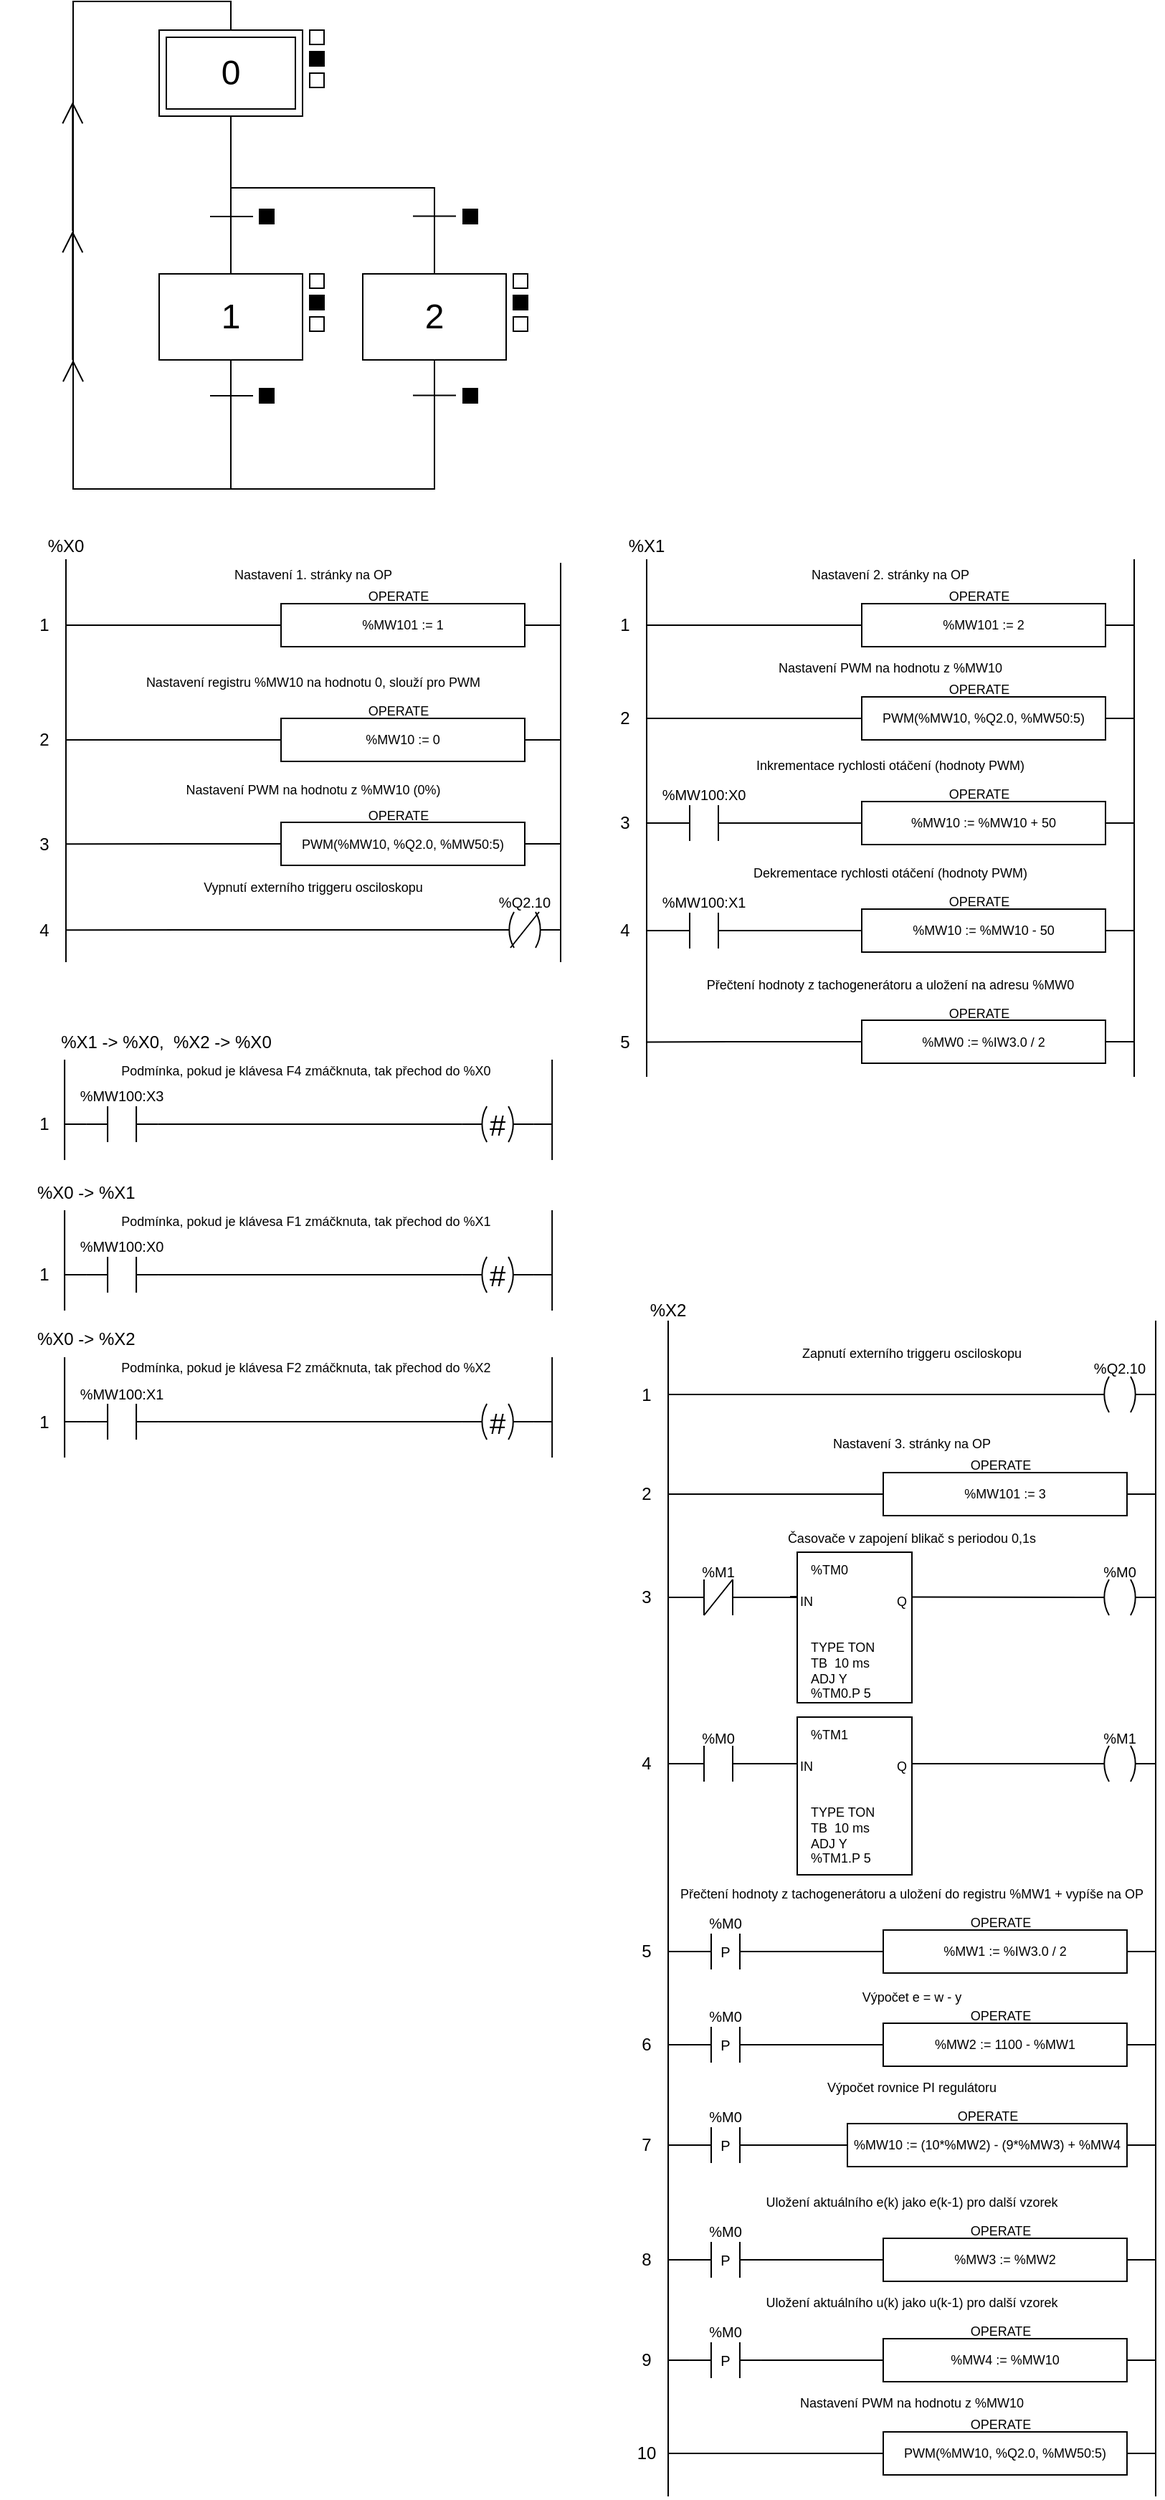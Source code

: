 <mxfile version="16.5.1" type="device"><diagram id="4Ps6pxTSDJ_XquDyBDDI" name="Stránka-1"><mxGraphModel dx="630" dy="1321" grid="1" gridSize="10" guides="1" tooltips="1" connect="1" arrows="1" fold="1" page="1" pageScale="1" pageWidth="583" pageHeight="827" math="0" shadow="0"><root><mxCell id="0"/><mxCell id="1" parent="0"/><mxCell id="L44aQOpX_dg7UDLvDVj8-8" style="edgeStyle=orthogonalEdgeStyle;rounded=0;orthogonalLoop=1;jettySize=auto;html=1;exitX=0.5;exitY=1;exitDx=0;exitDy=0;entryX=0.5;entryY=0;entryDx=0;entryDy=0;fontSize=24;endArrow=none;endFill=0;" parent="1" source="L44aQOpX_dg7UDLvDVj8-1" target="L44aQOpX_dg7UDLvDVj8-5" edge="1"><mxGeometry relative="1" as="geometry"/></mxCell><mxCell id="L44aQOpX_dg7UDLvDVj8-1" value="" style="rounded=0;whiteSpace=wrap;html=1;" parent="1" vertex="1"><mxGeometry x="160" y="-720" width="100" height="60" as="geometry"/></mxCell><mxCell id="L44aQOpX_dg7UDLvDVj8-2" value="&lt;font style=&quot;font-size: 24px&quot;&gt;0&lt;/font&gt;" style="rounded=0;whiteSpace=wrap;html=1;" parent="1" vertex="1"><mxGeometry x="165" y="-715" width="90" height="50" as="geometry"/></mxCell><mxCell id="L44aQOpX_dg7UDLvDVj8-35" style="edgeStyle=orthogonalEdgeStyle;rounded=0;orthogonalLoop=1;jettySize=auto;html=1;exitX=0.5;exitY=1;exitDx=0;exitDy=0;entryX=0.5;entryY=0;entryDx=0;entryDy=0;fontSize=24;endArrow=none;endFill=0;" parent="1" source="L44aQOpX_dg7UDLvDVj8-5" target="L44aQOpX_dg7UDLvDVj8-1" edge="1"><mxGeometry relative="1" as="geometry"><Array as="points"><mxPoint x="210" y="-400"/><mxPoint x="100" y="-400"/><mxPoint x="100" y="-740"/><mxPoint x="210" y="-740"/></Array></mxGeometry></mxCell><mxCell id="L44aQOpX_dg7UDLvDVj8-5" value="&lt;font style=&quot;font-size: 24px&quot;&gt;1&lt;/font&gt;" style="rounded=0;whiteSpace=wrap;html=1;" parent="1" vertex="1"><mxGeometry x="160" y="-550" width="100" height="60" as="geometry"/></mxCell><mxCell id="L44aQOpX_dg7UDLvDVj8-9" style="edgeStyle=orthogonalEdgeStyle;rounded=0;orthogonalLoop=1;jettySize=auto;html=1;exitX=0.5;exitY=0;exitDx=0;exitDy=0;fontSize=24;endArrow=none;endFill=0;" parent="1" source="L44aQOpX_dg7UDLvDVj8-6" edge="1"><mxGeometry relative="1" as="geometry"><mxPoint x="210" y="-605" as="targetPoint"/><Array as="points"><mxPoint x="352" y="-610"/><mxPoint x="210" y="-610"/></Array></mxGeometry></mxCell><mxCell id="L44aQOpX_dg7UDLvDVj8-36" style="edgeStyle=orthogonalEdgeStyle;rounded=0;orthogonalLoop=1;jettySize=auto;html=1;exitX=0.5;exitY=1;exitDx=0;exitDy=0;fontSize=24;endArrow=none;endFill=0;" parent="1" source="L44aQOpX_dg7UDLvDVj8-6" edge="1"><mxGeometry relative="1" as="geometry"><mxPoint x="210" y="-400" as="targetPoint"/><Array as="points"><mxPoint x="352" y="-400"/></Array></mxGeometry></mxCell><mxCell id="L44aQOpX_dg7UDLvDVj8-6" value="&lt;font style=&quot;font-size: 24px&quot;&gt;2&lt;/font&gt;" style="rounded=0;whiteSpace=wrap;html=1;" parent="1" vertex="1"><mxGeometry x="302" y="-550" width="100" height="60" as="geometry"/></mxCell><mxCell id="L44aQOpX_dg7UDLvDVj8-11" value="" style="endArrow=none;html=1;rounded=0;fontSize=24;" parent="1" edge="1"><mxGeometry width="50" height="50" relative="1" as="geometry"><mxPoint x="195.5" y="-590" as="sourcePoint"/><mxPoint x="225.5" y="-590" as="targetPoint"/></mxGeometry></mxCell><mxCell id="L44aQOpX_dg7UDLvDVj8-12" value="" style="endArrow=none;html=1;rounded=0;fontSize=24;" parent="1" edge="1"><mxGeometry width="50" height="50" relative="1" as="geometry"><mxPoint x="337" y="-590.24" as="sourcePoint"/><mxPoint x="367" y="-590.24" as="targetPoint"/></mxGeometry></mxCell><mxCell id="L44aQOpX_dg7UDLvDVj8-14" value="" style="rounded=0;whiteSpace=wrap;html=1;fontSize=24;labelBackgroundColor=none;fillColor=#000000;" parent="1" vertex="1"><mxGeometry x="230" y="-595" width="10" height="10" as="geometry"/></mxCell><mxCell id="L44aQOpX_dg7UDLvDVj8-15" value="" style="rounded=0;whiteSpace=wrap;html=1;fontSize=24;labelBackgroundColor=none;fillColor=#000000;" parent="1" vertex="1"><mxGeometry x="372" y="-595" width="10" height="10" as="geometry"/></mxCell><mxCell id="L44aQOpX_dg7UDLvDVj8-17" value="" style="rounded=0;whiteSpace=wrap;html=1;fontSize=24;labelBackgroundColor=none;fillColor=none;" parent="1" vertex="1"><mxGeometry x="265" y="-550" width="10" height="10" as="geometry"/></mxCell><mxCell id="L44aQOpX_dg7UDLvDVj8-18" value="" style="rounded=0;whiteSpace=wrap;html=1;fontSize=24;labelBackgroundColor=none;fillColor=#000000;" parent="1" vertex="1"><mxGeometry x="265" y="-535" width="10" height="10" as="geometry"/></mxCell><mxCell id="L44aQOpX_dg7UDLvDVj8-19" value="" style="rounded=0;whiteSpace=wrap;html=1;fontSize=24;labelBackgroundColor=none;fillColor=none;" parent="1" vertex="1"><mxGeometry x="265" y="-520" width="10" height="10" as="geometry"/></mxCell><mxCell id="L44aQOpX_dg7UDLvDVj8-20" value="" style="rounded=0;whiteSpace=wrap;html=1;fontSize=24;labelBackgroundColor=none;fillColor=none;" parent="1" vertex="1"><mxGeometry x="407" y="-550" width="10" height="10" as="geometry"/></mxCell><mxCell id="L44aQOpX_dg7UDLvDVj8-21" value="" style="rounded=0;whiteSpace=wrap;html=1;fontSize=24;labelBackgroundColor=none;fillColor=#000000;" parent="1" vertex="1"><mxGeometry x="407" y="-535" width="10" height="10" as="geometry"/></mxCell><mxCell id="L44aQOpX_dg7UDLvDVj8-22" value="" style="rounded=0;whiteSpace=wrap;html=1;fontSize=24;labelBackgroundColor=none;fillColor=none;" parent="1" vertex="1"><mxGeometry x="407" y="-520" width="10" height="10" as="geometry"/></mxCell><mxCell id="L44aQOpX_dg7UDLvDVj8-26" value="" style="rounded=0;whiteSpace=wrap;html=1;fontSize=24;labelBackgroundColor=none;fillColor=none;" parent="1" vertex="1"><mxGeometry x="265" y="-720" width="10" height="10" as="geometry"/></mxCell><mxCell id="L44aQOpX_dg7UDLvDVj8-27" value="" style="rounded=0;whiteSpace=wrap;html=1;fontSize=24;labelBackgroundColor=none;fillColor=#000000;" parent="1" vertex="1"><mxGeometry x="265" y="-705" width="10" height="10" as="geometry"/></mxCell><mxCell id="L44aQOpX_dg7UDLvDVj8-28" value="" style="rounded=0;whiteSpace=wrap;html=1;fontSize=24;labelBackgroundColor=none;fillColor=none;" parent="1" vertex="1"><mxGeometry x="265" y="-690" width="10" height="10" as="geometry"/></mxCell><mxCell id="L44aQOpX_dg7UDLvDVj8-29" value="" style="endArrow=none;html=1;rounded=0;fontSize=24;" parent="1" edge="1"><mxGeometry width="50" height="50" relative="1" as="geometry"><mxPoint x="195.5" y="-465" as="sourcePoint"/><mxPoint x="225.5" y="-465" as="targetPoint"/></mxGeometry></mxCell><mxCell id="L44aQOpX_dg7UDLvDVj8-30" value="" style="endArrow=none;html=1;rounded=0;fontSize=24;" parent="1" edge="1"><mxGeometry width="50" height="50" relative="1" as="geometry"><mxPoint x="337" y="-465.24" as="sourcePoint"/><mxPoint x="367" y="-465.24" as="targetPoint"/></mxGeometry></mxCell><mxCell id="L44aQOpX_dg7UDLvDVj8-32" value="" style="rounded=0;whiteSpace=wrap;html=1;fontSize=24;labelBackgroundColor=none;fillColor=#000000;" parent="1" vertex="1"><mxGeometry x="230" y="-470" width="10" height="10" as="geometry"/></mxCell><mxCell id="L44aQOpX_dg7UDLvDVj8-33" value="" style="rounded=0;whiteSpace=wrap;html=1;fontSize=24;labelBackgroundColor=none;fillColor=#000000;" parent="1" vertex="1"><mxGeometry x="372" y="-470" width="10" height="10" as="geometry"/></mxCell><mxCell id="L44aQOpX_dg7UDLvDVj8-38" value="" style="endArrow=open;html=1;rounded=0;fontSize=24;endFill=0;endSize=13;jumpSize=6;targetPerimeterSpacing=0;strokeWidth=1;startSize=6;" parent="1" edge="1"><mxGeometry width="50" height="50" relative="1" as="geometry"><mxPoint x="100" y="-400" as="sourcePoint"/><mxPoint x="100" y="-490" as="targetPoint"/></mxGeometry></mxCell><mxCell id="L44aQOpX_dg7UDLvDVj8-39" value="" style="endArrow=open;html=1;rounded=0;fontSize=24;endFill=0;endSize=13;jumpSize=6;targetPerimeterSpacing=0;strokeWidth=1;startSize=6;" parent="1" edge="1"><mxGeometry width="50" height="50" relative="1" as="geometry"><mxPoint x="99.66" y="-490" as="sourcePoint"/><mxPoint x="99.66" y="-580" as="targetPoint"/></mxGeometry></mxCell><mxCell id="L44aQOpX_dg7UDLvDVj8-40" value="" style="endArrow=open;html=1;rounded=0;fontSize=24;endFill=0;endSize=13;jumpSize=6;targetPerimeterSpacing=0;strokeWidth=1;startSize=6;" parent="1" edge="1"><mxGeometry width="50" height="50" relative="1" as="geometry"><mxPoint x="99.66" y="-580" as="sourcePoint"/><mxPoint x="99.66" y="-670" as="targetPoint"/></mxGeometry></mxCell><mxCell id="L44aQOpX_dg7UDLvDVj8-49" style="edgeStyle=orthogonalEdgeStyle;rounded=0;orthogonalLoop=1;jettySize=auto;html=1;endArrow=none;endFill=0;" parent="1" edge="1"><mxGeometry relative="1" as="geometry"><mxPoint x="95" y="-351.0" as="targetPoint"/><mxPoint x="95" y="-70" as="sourcePoint"/><Array as="points"><mxPoint x="95" y="-316"/></Array></mxGeometry></mxCell><mxCell id="L44aQOpX_dg7UDLvDVj8-50" style="edgeStyle=orthogonalEdgeStyle;rounded=0;orthogonalLoop=1;jettySize=auto;html=1;endArrow=none;endFill=0;" parent="1" edge="1"><mxGeometry relative="1" as="geometry"><mxPoint x="440" y="-348.5" as="targetPoint"/><mxPoint x="440" y="-70" as="sourcePoint"/></mxGeometry></mxCell><mxCell id="L44aQOpX_dg7UDLvDVj8-52" value="1" style="text;html=1;strokeColor=none;fillColor=none;align=center;verticalAlign=middle;whiteSpace=wrap;rounded=0;fontSize=12;strokeWidth=1;" parent="1" vertex="1"><mxGeometry x="50" y="-320" width="60" height="30" as="geometry"/></mxCell><mxCell id="L44aQOpX_dg7UDLvDVj8-53" style="edgeStyle=orthogonalEdgeStyle;rounded=0;orthogonalLoop=1;jettySize=auto;html=1;exitX=0;exitY=0.5;exitDx=0;exitDy=0;endArrow=none;endFill=0;" parent="1" source="L44aQOpX_dg7UDLvDVj8-55" edge="1"><mxGeometry relative="1" as="geometry"><mxPoint x="95" y="-305" as="targetPoint"/></mxGeometry></mxCell><mxCell id="L44aQOpX_dg7UDLvDVj8-54" style="edgeStyle=orthogonalEdgeStyle;rounded=0;orthogonalLoop=1;jettySize=auto;html=1;exitX=1;exitY=0.5;exitDx=0;exitDy=0;endArrow=none;endFill=0;" parent="1" source="L44aQOpX_dg7UDLvDVj8-55" edge="1"><mxGeometry relative="1" as="geometry"><mxPoint x="440" y="-305" as="targetPoint"/></mxGeometry></mxCell><mxCell id="L44aQOpX_dg7UDLvDVj8-55" value="%MW101 := 1" style="rounded=0;whiteSpace=wrap;html=1;fontSize=9;strokeWidth=1;" parent="1" vertex="1"><mxGeometry x="245" y="-320" width="170" height="30" as="geometry"/></mxCell><mxCell id="L44aQOpX_dg7UDLvDVj8-56" value="OPERATE" style="text;html=1;strokeColor=none;fillColor=none;align=center;verticalAlign=middle;whiteSpace=wrap;rounded=0;fontSize=9;strokeWidth=1;" parent="1" vertex="1"><mxGeometry x="297" y="-330" width="60" height="10" as="geometry"/></mxCell><mxCell id="L44aQOpX_dg7UDLvDVj8-57" value="&lt;font style=&quot;font-size: 9px&quot;&gt;Nastavení 1. stránky na OP&lt;/font&gt;" style="text;html=1;strokeColor=none;fillColor=none;align=center;verticalAlign=middle;whiteSpace=wrap;rounded=0;fontSize=9;strokeWidth=1;" parent="1" vertex="1"><mxGeometry x="95" y="-345" width="345" height="10" as="geometry"/></mxCell><mxCell id="L44aQOpX_dg7UDLvDVj8-58" style="edgeStyle=orthogonalEdgeStyle;rounded=0;orthogonalLoop=1;jettySize=auto;html=1;exitX=0;exitY=0.5;exitDx=0;exitDy=0;endArrow=none;endFill=0;" parent="1" source="L44aQOpX_dg7UDLvDVj8-60" edge="1"><mxGeometry relative="1" as="geometry"><mxPoint x="95" y="-225" as="targetPoint"/></mxGeometry></mxCell><mxCell id="L44aQOpX_dg7UDLvDVj8-59" style="edgeStyle=orthogonalEdgeStyle;rounded=0;orthogonalLoop=1;jettySize=auto;html=1;exitX=1;exitY=0.5;exitDx=0;exitDy=0;endArrow=none;endFill=0;" parent="1" source="L44aQOpX_dg7UDLvDVj8-60" edge="1"><mxGeometry relative="1" as="geometry"><mxPoint x="440" y="-225" as="targetPoint"/></mxGeometry></mxCell><mxCell id="L44aQOpX_dg7UDLvDVj8-60" value="%MW10 := 0" style="rounded=0;whiteSpace=wrap;html=1;fontSize=9;strokeWidth=1;" parent="1" vertex="1"><mxGeometry x="245" y="-240" width="170" height="30" as="geometry"/></mxCell><mxCell id="L44aQOpX_dg7UDLvDVj8-61" value="OPERATE" style="text;html=1;strokeColor=none;fillColor=none;align=center;verticalAlign=middle;whiteSpace=wrap;rounded=0;fontSize=9;strokeWidth=1;" parent="1" vertex="1"><mxGeometry x="297" y="-250" width="60" height="10" as="geometry"/></mxCell><mxCell id="L44aQOpX_dg7UDLvDVj8-62" value="2" style="text;html=1;strokeColor=none;fillColor=none;align=center;verticalAlign=middle;whiteSpace=wrap;rounded=0;fontSize=12;strokeWidth=1;" parent="1" vertex="1"><mxGeometry x="50" y="-240" width="60" height="30" as="geometry"/></mxCell><mxCell id="L44aQOpX_dg7UDLvDVj8-63" value="&lt;font style=&quot;font-size: 9px&quot;&gt;Nastavení registru %MW10 na hodnotu 0, slouží pro PWM&lt;/font&gt;" style="text;html=1;strokeColor=none;fillColor=none;align=center;verticalAlign=middle;whiteSpace=wrap;rounded=0;fontSize=9;strokeWidth=1;" parent="1" vertex="1"><mxGeometry x="95" y="-270" width="345" height="10" as="geometry"/></mxCell><mxCell id="L44aQOpX_dg7UDLvDVj8-64" value="%X0" style="text;html=1;strokeColor=none;fillColor=none;align=center;verticalAlign=middle;whiteSpace=wrap;rounded=0;fontSize=12;strokeWidth=1;" parent="1" vertex="1"><mxGeometry x="65" y="-375" width="60" height="30" as="geometry"/></mxCell><mxCell id="L44aQOpX_dg7UDLvDVj8-80" style="edgeStyle=orthogonalEdgeStyle;rounded=0;orthogonalLoop=1;jettySize=auto;html=1;endArrow=none;endFill=0;" parent="1" edge="1"><mxGeometry relative="1" as="geometry"><mxPoint x="500" y="-351.0" as="targetPoint"/><mxPoint x="500" y="10" as="sourcePoint"/><Array as="points"><mxPoint x="500" y="-316"/></Array></mxGeometry></mxCell><mxCell id="L44aQOpX_dg7UDLvDVj8-81" style="edgeStyle=orthogonalEdgeStyle;rounded=0;orthogonalLoop=1;jettySize=auto;html=1;endArrow=none;endFill=0;" parent="1" edge="1"><mxGeometry relative="1" as="geometry"><mxPoint x="840" y="-351.0" as="targetPoint"/><mxPoint x="840" y="10" as="sourcePoint"/></mxGeometry></mxCell><mxCell id="L44aQOpX_dg7UDLvDVj8-82" style="edgeStyle=orthogonalEdgeStyle;rounded=0;orthogonalLoop=1;jettySize=auto;html=1;exitX=0;exitY=0.5;exitDx=0;exitDy=0;endArrow=none;endFill=0;" parent="1" source="L44aQOpX_dg7UDLvDVj8-84" edge="1"><mxGeometry relative="1" as="geometry"><mxPoint x="500" y="-305" as="targetPoint"/></mxGeometry></mxCell><mxCell id="L44aQOpX_dg7UDLvDVj8-83" style="edgeStyle=orthogonalEdgeStyle;rounded=0;orthogonalLoop=1;jettySize=auto;html=1;exitX=1;exitY=0.5;exitDx=0;exitDy=0;endArrow=none;endFill=0;" parent="1" source="L44aQOpX_dg7UDLvDVj8-84" edge="1"><mxGeometry relative="1" as="geometry"><mxPoint x="840" y="-304.905" as="targetPoint"/></mxGeometry></mxCell><mxCell id="L44aQOpX_dg7UDLvDVj8-84" value="%MW101 := 2" style="rounded=0;whiteSpace=wrap;html=1;fontSize=9;strokeWidth=1;" parent="1" vertex="1"><mxGeometry x="650" y="-320" width="170" height="30" as="geometry"/></mxCell><mxCell id="L44aQOpX_dg7UDLvDVj8-85" value="OPERATE" style="text;html=1;strokeColor=none;fillColor=none;align=center;verticalAlign=middle;whiteSpace=wrap;rounded=0;fontSize=9;strokeWidth=1;" parent="1" vertex="1"><mxGeometry x="702" y="-330" width="60" height="10" as="geometry"/></mxCell><mxCell id="L44aQOpX_dg7UDLvDVj8-86" value="&lt;font style=&quot;font-size: 9px&quot;&gt;Nastavení 2. stránky na OP&lt;/font&gt;" style="text;html=1;strokeColor=none;fillColor=none;align=center;verticalAlign=middle;whiteSpace=wrap;rounded=0;fontSize=9;strokeWidth=1;" parent="1" vertex="1"><mxGeometry x="500" y="-345" width="340" height="10" as="geometry"/></mxCell><mxCell id="L44aQOpX_dg7UDLvDVj8-92" value="%X1" style="text;html=1;strokeColor=none;fillColor=none;align=center;verticalAlign=middle;whiteSpace=wrap;rounded=0;fontSize=12;strokeWidth=1;" parent="1" vertex="1"><mxGeometry x="470" y="-375" width="60" height="30" as="geometry"/></mxCell><mxCell id="L44aQOpX_dg7UDLvDVj8-93" value="1" style="text;html=1;strokeColor=none;fillColor=none;align=center;verticalAlign=middle;whiteSpace=wrap;rounded=0;fontSize=12;strokeWidth=1;" parent="1" vertex="1"><mxGeometry x="455" y="-320" width="60" height="30" as="geometry"/></mxCell><mxCell id="L44aQOpX_dg7UDLvDVj8-94" value="3" style="text;html=1;strokeColor=none;fillColor=none;align=center;verticalAlign=middle;whiteSpace=wrap;rounded=0;fontSize=12;strokeWidth=1;" parent="1" vertex="1"><mxGeometry x="455" y="-182" width="60" height="30" as="geometry"/></mxCell><mxCell id="L44aQOpX_dg7UDLvDVj8-124" style="edgeStyle=orthogonalEdgeStyle;rounded=0;jumpSize=6;orthogonalLoop=1;jettySize=auto;html=1;exitX=1;exitY=0.5;exitDx=0;exitDy=0;fontSize=24;endArrow=none;endFill=0;startSize=6;endSize=13;targetPerimeterSpacing=0;strokeWidth=1;" parent="1" source="L44aQOpX_dg7UDLvDVj8-110" edge="1"><mxGeometry relative="1" as="geometry"><mxPoint x="840" y="-166.69" as="targetPoint"/></mxGeometry></mxCell><mxCell id="L44aQOpX_dg7UDLvDVj8-110" value="%MW10 := %MW10 + 50" style="rounded=0;whiteSpace=wrap;html=1;fontSize=9;strokeWidth=1;" parent="1" vertex="1"><mxGeometry x="650" y="-182" width="170" height="30" as="geometry"/></mxCell><mxCell id="L44aQOpX_dg7UDLvDVj8-111" value="OPERATE" style="text;html=1;strokeColor=none;fillColor=none;align=center;verticalAlign=middle;whiteSpace=wrap;rounded=0;fontSize=9;strokeWidth=1;" parent="1" vertex="1"><mxGeometry x="702" y="-192" width="60" height="10" as="geometry"/></mxCell><mxCell id="L44aQOpX_dg7UDLvDVj8-112" value="Inkrementace rychlosti otáčení (hodnoty PWM)" style="text;html=1;strokeColor=none;fillColor=none;align=center;verticalAlign=middle;whiteSpace=wrap;rounded=0;fontSize=9;strokeWidth=1;" parent="1" vertex="1"><mxGeometry x="500" y="-212" width="340" height="10" as="geometry"/></mxCell><mxCell id="L44aQOpX_dg7UDLvDVj8-113" style="edgeStyle=orthogonalEdgeStyle;rounded=0;jumpSize=6;orthogonalLoop=1;jettySize=auto;html=1;exitX=0;exitY=0.5;exitDx=0;exitDy=0;exitPerimeter=0;fontSize=24;endArrow=none;endFill=0;startSize=6;endSize=13;targetPerimeterSpacing=0;strokeWidth=1;" parent="1" source="L44aQOpX_dg7UDLvDVj8-115" edge="1"><mxGeometry relative="1" as="geometry"><mxPoint x="500" y="-167" as="targetPoint"/></mxGeometry></mxCell><mxCell id="L44aQOpX_dg7UDLvDVj8-114" style="edgeStyle=orthogonalEdgeStyle;rounded=0;jumpSize=6;orthogonalLoop=1;jettySize=auto;html=1;exitX=1;exitY=0.5;exitDx=0;exitDy=0;exitPerimeter=0;entryX=0;entryY=0.5;entryDx=0;entryDy=0;fontSize=24;endArrow=none;endFill=0;startSize=6;endSize=13;targetPerimeterSpacing=0;strokeWidth=1;" parent="1" source="L44aQOpX_dg7UDLvDVj8-115" target="L44aQOpX_dg7UDLvDVj8-110" edge="1"><mxGeometry relative="1" as="geometry"/></mxCell><mxCell id="L44aQOpX_dg7UDLvDVj8-115" value="" style="pointerEvents=1;verticalLabelPosition=bottom;shadow=0;dashed=0;align=center;html=1;verticalAlign=top;shape=mxgraph.electrical.plc_ladder.contact;strokeWidth=1;" parent="1" vertex="1"><mxGeometry x="515" y="-179.5" width="50" height="25" as="geometry"/></mxCell><mxCell id="L44aQOpX_dg7UDLvDVj8-116" value="%MW100:X0" style="text;html=1;strokeColor=none;fillColor=none;align=center;verticalAlign=middle;whiteSpace=wrap;rounded=0;fontSize=10;strokeWidth=1;" parent="1" vertex="1"><mxGeometry x="510" y="-192" width="60" height="10" as="geometry"/></mxCell><mxCell id="L44aQOpX_dg7UDLvDVj8-125" style="edgeStyle=orthogonalEdgeStyle;rounded=0;jumpSize=6;orthogonalLoop=1;jettySize=auto;html=1;exitX=1;exitY=0.5;exitDx=0;exitDy=0;fontSize=24;endArrow=none;endFill=0;startSize=6;endSize=13;targetPerimeterSpacing=0;strokeWidth=1;" parent="1" source="L44aQOpX_dg7UDLvDVj8-117" edge="1"><mxGeometry relative="1" as="geometry"><mxPoint x="840" y="-92.207" as="targetPoint"/></mxGeometry></mxCell><mxCell id="L44aQOpX_dg7UDLvDVj8-117" value="%MW10 := %MW10 - 50" style="rounded=0;whiteSpace=wrap;html=1;fontSize=9;strokeWidth=1;" parent="1" vertex="1"><mxGeometry x="650" y="-107" width="170" height="30" as="geometry"/></mxCell><mxCell id="L44aQOpX_dg7UDLvDVj8-118" value="OPERATE" style="text;html=1;strokeColor=none;fillColor=none;align=center;verticalAlign=middle;whiteSpace=wrap;rounded=0;fontSize=9;strokeWidth=1;" parent="1" vertex="1"><mxGeometry x="702" y="-117" width="60" height="10" as="geometry"/></mxCell><mxCell id="L44aQOpX_dg7UDLvDVj8-119" value="Dekrementace rychlosti otáčení (hodnoty PWM)" style="text;html=1;strokeColor=none;fillColor=none;align=center;verticalAlign=middle;whiteSpace=wrap;rounded=0;fontSize=9;strokeWidth=1;" parent="1" vertex="1"><mxGeometry x="500" y="-137" width="340" height="10" as="geometry"/></mxCell><mxCell id="L44aQOpX_dg7UDLvDVj8-120" style="edgeStyle=orthogonalEdgeStyle;rounded=0;jumpSize=6;orthogonalLoop=1;jettySize=auto;html=1;exitX=0;exitY=0.5;exitDx=0;exitDy=0;exitPerimeter=0;fontSize=24;endArrow=none;endFill=0;startSize=6;endSize=13;targetPerimeterSpacing=0;strokeWidth=1;" parent="1" source="L44aQOpX_dg7UDLvDVj8-122" edge="1"><mxGeometry relative="1" as="geometry"><mxPoint x="500" y="-92.0" as="targetPoint"/></mxGeometry></mxCell><mxCell id="L44aQOpX_dg7UDLvDVj8-121" style="edgeStyle=orthogonalEdgeStyle;rounded=0;jumpSize=6;orthogonalLoop=1;jettySize=auto;html=1;exitX=1;exitY=0.5;exitDx=0;exitDy=0;exitPerimeter=0;entryX=0;entryY=0.5;entryDx=0;entryDy=0;fontSize=24;endArrow=none;endFill=0;startSize=6;endSize=13;targetPerimeterSpacing=0;strokeWidth=1;" parent="1" source="L44aQOpX_dg7UDLvDVj8-122" target="L44aQOpX_dg7UDLvDVj8-117" edge="1"><mxGeometry relative="1" as="geometry"/></mxCell><mxCell id="L44aQOpX_dg7UDLvDVj8-122" value="" style="pointerEvents=1;verticalLabelPosition=bottom;shadow=0;dashed=0;align=center;html=1;verticalAlign=top;shape=mxgraph.electrical.plc_ladder.contact;strokeWidth=1;" parent="1" vertex="1"><mxGeometry x="515" y="-104.5" width="50" height="25" as="geometry"/></mxCell><mxCell id="L44aQOpX_dg7UDLvDVj8-123" value="%MW100:X1" style="text;html=1;strokeColor=none;fillColor=none;align=center;verticalAlign=middle;whiteSpace=wrap;rounded=0;fontSize=10;strokeWidth=1;" parent="1" vertex="1"><mxGeometry x="510" y="-117" width="60" height="10" as="geometry"/></mxCell><mxCell id="L44aQOpX_dg7UDLvDVj8-126" value="4" style="text;html=1;strokeColor=none;fillColor=none;align=center;verticalAlign=middle;whiteSpace=wrap;rounded=0;fontSize=12;strokeWidth=1;" parent="1" vertex="1"><mxGeometry x="455" y="-107.5" width="60" height="30" as="geometry"/></mxCell><mxCell id="L44aQOpX_dg7UDLvDVj8-130" style="edgeStyle=orthogonalEdgeStyle;rounded=0;jumpSize=6;orthogonalLoop=1;jettySize=auto;html=1;exitX=1;exitY=0.5;exitDx=0;exitDy=0;fontSize=24;endArrow=none;endFill=0;startSize=6;endSize=13;targetPerimeterSpacing=0;strokeWidth=1;" parent="1" source="L44aQOpX_dg7UDLvDVj8-127" edge="1"><mxGeometry relative="1" as="geometry"><mxPoint x="840" y="-14.276" as="targetPoint"/></mxGeometry></mxCell><mxCell id="L44aQOpX_dg7UDLvDVj8-131" style="edgeStyle=orthogonalEdgeStyle;rounded=0;jumpSize=6;orthogonalLoop=1;jettySize=auto;html=1;exitX=0;exitY=0.5;exitDx=0;exitDy=0;fontSize=24;endArrow=none;endFill=0;startSize=6;endSize=13;targetPerimeterSpacing=0;strokeWidth=1;" parent="1" source="L44aQOpX_dg7UDLvDVj8-127" edge="1"><mxGeometry relative="1" as="geometry"><mxPoint x="500" y="-14.276" as="targetPoint"/></mxGeometry></mxCell><mxCell id="L44aQOpX_dg7UDLvDVj8-127" value="%MW0 := %IW3.0 / 2" style="rounded=0;whiteSpace=wrap;html=1;fontSize=9;strokeWidth=1;" parent="1" vertex="1"><mxGeometry x="650" y="-29.5" width="170" height="30" as="geometry"/></mxCell><mxCell id="L44aQOpX_dg7UDLvDVj8-128" value="OPERATE" style="text;html=1;strokeColor=none;fillColor=none;align=center;verticalAlign=middle;whiteSpace=wrap;rounded=0;fontSize=9;strokeWidth=1;" parent="1" vertex="1"><mxGeometry x="702" y="-39.5" width="60" height="10" as="geometry"/></mxCell><mxCell id="L44aQOpX_dg7UDLvDVj8-129" value="Přečtení hodnoty z tachogenerátoru a uložení na adresu %MW0" style="text;html=1;strokeColor=none;fillColor=none;align=center;verticalAlign=middle;whiteSpace=wrap;rounded=0;fontSize=9;strokeWidth=1;" parent="1" vertex="1"><mxGeometry x="500" y="-59.5" width="340" height="10" as="geometry"/></mxCell><mxCell id="L44aQOpX_dg7UDLvDVj8-132" value="5" style="text;html=1;strokeColor=none;fillColor=none;align=center;verticalAlign=middle;whiteSpace=wrap;rounded=0;fontSize=12;strokeWidth=1;" parent="1" vertex="1"><mxGeometry x="455" y="-29.5" width="60" height="30" as="geometry"/></mxCell><mxCell id="L44aQOpX_dg7UDLvDVj8-133" style="edgeStyle=orthogonalEdgeStyle;rounded=0;orthogonalLoop=1;jettySize=auto;html=1;endArrow=none;endFill=0;" parent="1" edge="1"><mxGeometry relative="1" as="geometry"><mxPoint x="515" y="180" as="targetPoint"/><mxPoint x="515" y="1000" as="sourcePoint"/><Array as="points"><mxPoint x="515" y="189"/></Array></mxGeometry></mxCell><mxCell id="L44aQOpX_dg7UDLvDVj8-134" style="edgeStyle=orthogonalEdgeStyle;rounded=0;orthogonalLoop=1;jettySize=auto;html=1;endArrow=none;endFill=0;" parent="1" edge="1"><mxGeometry relative="1" as="geometry"><mxPoint x="855" y="180" as="targetPoint"/><mxPoint x="855" y="1000" as="sourcePoint"/></mxGeometry></mxCell><mxCell id="L44aQOpX_dg7UDLvDVj8-135" style="edgeStyle=orthogonalEdgeStyle;rounded=0;orthogonalLoop=1;jettySize=auto;html=1;exitX=0;exitY=0.5;exitDx=0;exitDy=0;endArrow=none;endFill=0;" parent="1" source="L44aQOpX_dg7UDLvDVj8-137" edge="1"><mxGeometry relative="1" as="geometry"><mxPoint x="515" y="301" as="targetPoint"/></mxGeometry></mxCell><mxCell id="L44aQOpX_dg7UDLvDVj8-136" style="edgeStyle=orthogonalEdgeStyle;rounded=0;orthogonalLoop=1;jettySize=auto;html=1;exitX=1;exitY=0.5;exitDx=0;exitDy=0;endArrow=none;endFill=0;" parent="1" source="L44aQOpX_dg7UDLvDVj8-137" edge="1"><mxGeometry relative="1" as="geometry"><mxPoint x="855" y="301.095" as="targetPoint"/></mxGeometry></mxCell><mxCell id="L44aQOpX_dg7UDLvDVj8-137" value="%MW101 := 3" style="rounded=0;whiteSpace=wrap;html=1;fontSize=9;strokeWidth=1;" parent="1" vertex="1"><mxGeometry x="665" y="286" width="170" height="30" as="geometry"/></mxCell><mxCell id="L44aQOpX_dg7UDLvDVj8-138" value="OPERATE" style="text;html=1;strokeColor=none;fillColor=none;align=center;verticalAlign=middle;whiteSpace=wrap;rounded=0;fontSize=9;strokeWidth=1;" parent="1" vertex="1"><mxGeometry x="717" y="276" width="60" height="10" as="geometry"/></mxCell><mxCell id="L44aQOpX_dg7UDLvDVj8-139" value="&lt;font style=&quot;font-size: 9px&quot;&gt;Nastavení 3. stránky na OP&lt;/font&gt;" style="text;html=1;strokeColor=none;fillColor=none;align=center;verticalAlign=middle;whiteSpace=wrap;rounded=0;fontSize=9;strokeWidth=1;" parent="1" vertex="1"><mxGeometry x="515" y="261" width="340" height="10" as="geometry"/></mxCell><mxCell id="L44aQOpX_dg7UDLvDVj8-140" value="%X2" style="text;html=1;strokeColor=none;fillColor=none;align=center;verticalAlign=middle;whiteSpace=wrap;rounded=0;fontSize=12;strokeWidth=1;" parent="1" vertex="1"><mxGeometry x="485" y="157.5" width="60" height="30" as="geometry"/></mxCell><mxCell id="L44aQOpX_dg7UDLvDVj8-141" value="2" style="text;html=1;strokeColor=none;fillColor=none;align=center;verticalAlign=middle;whiteSpace=wrap;rounded=0;fontSize=12;strokeWidth=1;" parent="1" vertex="1"><mxGeometry x="470" y="286" width="60" height="30" as="geometry"/></mxCell><mxCell id="L44aQOpX_dg7UDLvDVj8-142" value="6" style="text;html=1;strokeColor=none;fillColor=none;align=center;verticalAlign=middle;whiteSpace=wrap;rounded=0;fontSize=12;strokeWidth=1;" parent="1" vertex="1"><mxGeometry x="469.97" y="670" width="60" height="30" as="geometry"/></mxCell><mxCell id="L44aQOpX_dg7UDLvDVj8-143" style="edgeStyle=orthogonalEdgeStyle;rounded=0;jumpSize=6;orthogonalLoop=1;jettySize=auto;html=1;exitX=1;exitY=0.5;exitDx=0;exitDy=0;fontSize=24;endArrow=none;endFill=0;startSize=6;endSize=13;targetPerimeterSpacing=0;strokeWidth=1;" parent="1" source="L44aQOpX_dg7UDLvDVj8-144" edge="1"><mxGeometry relative="1" as="geometry"><mxPoint x="854.97" y="685.31" as="targetPoint"/></mxGeometry></mxCell><mxCell id="L44aQOpX_dg7UDLvDVj8-144" value="%MW2 := 1100 - %MW1" style="rounded=0;whiteSpace=wrap;html=1;fontSize=9;strokeWidth=1;" parent="1" vertex="1"><mxGeometry x="664.97" y="670" width="170" height="30" as="geometry"/></mxCell><mxCell id="L44aQOpX_dg7UDLvDVj8-145" value="OPERATE" style="text;html=1;strokeColor=none;fillColor=none;align=center;verticalAlign=middle;whiteSpace=wrap;rounded=0;fontSize=9;strokeWidth=1;" parent="1" vertex="1"><mxGeometry x="716.97" y="660" width="60" height="10" as="geometry"/></mxCell><mxCell id="L44aQOpX_dg7UDLvDVj8-146" value="Výpočet e = w - y" style="text;html=1;strokeColor=none;fillColor=none;align=center;verticalAlign=middle;whiteSpace=wrap;rounded=0;fontSize=9;strokeWidth=1;" parent="1" vertex="1"><mxGeometry x="515" y="647" width="340" height="10" as="geometry"/></mxCell><mxCell id="L44aQOpX_dg7UDLvDVj8-147" style="edgeStyle=orthogonalEdgeStyle;rounded=0;jumpSize=6;orthogonalLoop=1;jettySize=auto;html=1;exitX=0;exitY=0.5;exitDx=0;exitDy=0;exitPerimeter=0;fontSize=24;endArrow=none;endFill=0;startSize=6;endSize=13;targetPerimeterSpacing=0;strokeWidth=1;" parent="1" source="L44aQOpX_dg7UDLvDVj8-149" edge="1"><mxGeometry relative="1" as="geometry"><mxPoint x="514.97" y="685" as="targetPoint"/></mxGeometry></mxCell><mxCell id="L44aQOpX_dg7UDLvDVj8-148" style="edgeStyle=orthogonalEdgeStyle;rounded=0;jumpSize=6;orthogonalLoop=1;jettySize=auto;html=1;exitX=1;exitY=0.5;exitDx=0;exitDy=0;exitPerimeter=0;entryX=0;entryY=0.5;entryDx=0;entryDy=0;fontSize=24;endArrow=none;endFill=0;startSize=6;endSize=13;targetPerimeterSpacing=0;strokeWidth=1;" parent="1" source="L44aQOpX_dg7UDLvDVj8-149" target="L44aQOpX_dg7UDLvDVj8-144" edge="1"><mxGeometry relative="1" as="geometry"/></mxCell><mxCell id="L44aQOpX_dg7UDLvDVj8-149" value="" style="pointerEvents=1;verticalLabelPosition=bottom;shadow=0;dashed=0;align=center;html=1;verticalAlign=top;shape=mxgraph.electrical.plc_ladder.contact;strokeWidth=1;" parent="1" vertex="1"><mxGeometry x="529.97" y="672.5" width="50" height="25" as="geometry"/></mxCell><mxCell id="L44aQOpX_dg7UDLvDVj8-150" value="%M0" style="text;html=1;strokeColor=none;fillColor=none;align=center;verticalAlign=middle;whiteSpace=wrap;rounded=0;fontSize=10;strokeWidth=1;" parent="1" vertex="1"><mxGeometry x="524.97" y="660" width="60" height="10" as="geometry"/></mxCell><mxCell id="L44aQOpX_dg7UDLvDVj8-151" style="edgeStyle=orthogonalEdgeStyle;rounded=0;jumpSize=6;orthogonalLoop=1;jettySize=auto;html=1;exitX=1;exitY=0.5;exitDx=0;exitDy=0;fontSize=24;endArrow=none;endFill=0;startSize=6;endSize=13;targetPerimeterSpacing=0;strokeWidth=1;" parent="1" source="L44aQOpX_dg7UDLvDVj8-152" edge="1"><mxGeometry relative="1" as="geometry"><mxPoint x="855" y="754.793" as="targetPoint"/></mxGeometry></mxCell><mxCell id="L44aQOpX_dg7UDLvDVj8-152" value="%MW10 := (10*%MW2) - (9*%MW3) + %MW4" style="rounded=0;whiteSpace=wrap;html=1;fontSize=9;strokeWidth=1;" parent="1" vertex="1"><mxGeometry x="640" y="740" width="195" height="30" as="geometry"/></mxCell><mxCell id="L44aQOpX_dg7UDLvDVj8-153" value="OPERATE" style="text;html=1;strokeColor=none;fillColor=none;align=center;verticalAlign=middle;whiteSpace=wrap;rounded=0;fontSize=9;strokeWidth=1;" parent="1" vertex="1"><mxGeometry x="707.5" y="730" width="60" height="10" as="geometry"/></mxCell><mxCell id="L44aQOpX_dg7UDLvDVj8-154" value="Výpočet rovnice PI regulátoru" style="text;html=1;strokeColor=none;fillColor=none;align=center;verticalAlign=middle;whiteSpace=wrap;rounded=0;fontSize=9;strokeWidth=1;" parent="1" vertex="1"><mxGeometry x="515" y="710" width="340" height="10" as="geometry"/></mxCell><mxCell id="L44aQOpX_dg7UDLvDVj8-155" style="edgeStyle=orthogonalEdgeStyle;rounded=0;jumpSize=6;orthogonalLoop=1;jettySize=auto;html=1;exitX=0;exitY=0.5;exitDx=0;exitDy=0;exitPerimeter=0;fontSize=24;endArrow=none;endFill=0;startSize=6;endSize=13;targetPerimeterSpacing=0;strokeWidth=1;" parent="1" source="L44aQOpX_dg7UDLvDVj8-157" edge="1"><mxGeometry relative="1" as="geometry"><mxPoint x="515" y="755.0" as="targetPoint"/></mxGeometry></mxCell><mxCell id="L44aQOpX_dg7UDLvDVj8-156" style="edgeStyle=orthogonalEdgeStyle;rounded=0;jumpSize=6;orthogonalLoop=1;jettySize=auto;html=1;exitX=1;exitY=0.5;exitDx=0;exitDy=0;exitPerimeter=0;entryX=0;entryY=0.5;entryDx=0;entryDy=0;fontSize=24;endArrow=none;endFill=0;startSize=6;endSize=13;targetPerimeterSpacing=0;strokeWidth=1;" parent="1" source="L44aQOpX_dg7UDLvDVj8-157" target="L44aQOpX_dg7UDLvDVj8-152" edge="1"><mxGeometry relative="1" as="geometry"/></mxCell><mxCell id="L44aQOpX_dg7UDLvDVj8-157" value="" style="pointerEvents=1;verticalLabelPosition=bottom;shadow=0;dashed=0;align=center;html=1;verticalAlign=top;shape=mxgraph.electrical.plc_ladder.contact;strokeWidth=1;" parent="1" vertex="1"><mxGeometry x="530" y="742.5" width="50" height="25" as="geometry"/></mxCell><mxCell id="L44aQOpX_dg7UDLvDVj8-158" value="%M0" style="text;html=1;strokeColor=none;fillColor=none;align=center;verticalAlign=middle;whiteSpace=wrap;rounded=0;fontSize=10;strokeWidth=1;" parent="1" vertex="1"><mxGeometry x="525" y="730" width="60" height="10" as="geometry"/></mxCell><mxCell id="L44aQOpX_dg7UDLvDVj8-159" value="7" style="text;html=1;strokeColor=none;fillColor=none;align=center;verticalAlign=middle;whiteSpace=wrap;rounded=0;fontSize=12;strokeWidth=1;" parent="1" vertex="1"><mxGeometry x="470" y="740" width="60" height="30" as="geometry"/></mxCell><mxCell id="L44aQOpX_dg7UDLvDVj8-173" style="edgeStyle=orthogonalEdgeStyle;rounded=0;jumpSize=6;orthogonalLoop=1;jettySize=auto;html=1;exitX=1;exitY=0.5;exitDx=0;exitDy=0;fontSize=24;endArrow=none;endFill=0;startSize=6;endSize=13;targetPerimeterSpacing=0;strokeWidth=1;" parent="1" source="L44aQOpX_dg7UDLvDVj8-174" edge="1"><mxGeometry relative="1" as="geometry"><mxPoint x="855" y="620.224" as="targetPoint"/></mxGeometry></mxCell><mxCell id="L44aQOpX_dg7UDLvDVj8-174" value="%MW1 := %IW3.0 / 2" style="rounded=0;whiteSpace=wrap;html=1;fontSize=9;strokeWidth=1;" parent="1" vertex="1"><mxGeometry x="665" y="605" width="170" height="30" as="geometry"/></mxCell><mxCell id="L44aQOpX_dg7UDLvDVj8-175" value="OPERATE" style="text;html=1;strokeColor=none;fillColor=none;align=center;verticalAlign=middle;whiteSpace=wrap;rounded=0;fontSize=9;strokeWidth=1;" parent="1" vertex="1"><mxGeometry x="717" y="595" width="60" height="10" as="geometry"/></mxCell><mxCell id="L44aQOpX_dg7UDLvDVj8-176" style="edgeStyle=orthogonalEdgeStyle;rounded=0;jumpSize=6;orthogonalLoop=1;jettySize=auto;html=1;exitX=1;exitY=0.5;exitDx=0;exitDy=0;exitPerimeter=0;entryX=0;entryY=0.5;entryDx=0;entryDy=0;fontSize=24;endArrow=none;endFill=0;startSize=6;endSize=13;targetPerimeterSpacing=0;strokeWidth=1;" parent="1" source="L44aQOpX_dg7UDLvDVj8-178" target="L44aQOpX_dg7UDLvDVj8-174" edge="1"><mxGeometry relative="1" as="geometry"/></mxCell><mxCell id="L44aQOpX_dg7UDLvDVj8-177" style="edgeStyle=orthogonalEdgeStyle;rounded=0;jumpSize=6;orthogonalLoop=1;jettySize=auto;html=1;exitX=0;exitY=0.5;exitDx=0;exitDy=0;exitPerimeter=0;fontSize=24;endArrow=none;endFill=0;startSize=6;endSize=13;targetPerimeterSpacing=0;strokeWidth=1;" parent="1" source="L44aQOpX_dg7UDLvDVj8-178" edge="1"><mxGeometry relative="1" as="geometry"><mxPoint x="515" y="620.037" as="targetPoint"/></mxGeometry></mxCell><mxCell id="L44aQOpX_dg7UDLvDVj8-178" value="" style="pointerEvents=1;verticalLabelPosition=bottom;shadow=0;dashed=0;align=center;html=1;verticalAlign=top;shape=mxgraph.electrical.plc_ladder.contact;strokeWidth=1;" parent="1" vertex="1"><mxGeometry x="530" y="607.5" width="50" height="25" as="geometry"/></mxCell><mxCell id="L44aQOpX_dg7UDLvDVj8-179" value="%M0" style="text;html=1;strokeColor=none;fillColor=none;align=center;verticalAlign=middle;whiteSpace=wrap;rounded=0;fontSize=10;strokeWidth=1;" parent="1" vertex="1"><mxGeometry x="525" y="595" width="60" height="10" as="geometry"/></mxCell><mxCell id="L44aQOpX_dg7UDLvDVj8-180" value="Přečtení hodnoty z tachogenerátoru a uložení do registru %MW1 + vypíše na OP" style="text;html=1;strokeColor=none;fillColor=none;align=center;verticalAlign=middle;whiteSpace=wrap;rounded=0;fontSize=9;strokeWidth=1;" parent="1" vertex="1"><mxGeometry x="515" y="575" width="340" height="10" as="geometry"/></mxCell><mxCell id="L44aQOpX_dg7UDLvDVj8-181" value="5" style="text;html=1;strokeColor=none;fillColor=none;align=center;verticalAlign=middle;whiteSpace=wrap;rounded=0;fontSize=12;strokeWidth=1;" parent="1" vertex="1"><mxGeometry x="470" y="605" width="60" height="30" as="geometry"/></mxCell><mxCell id="L44aQOpX_dg7UDLvDVj8-184" value="Časovače v zapojení blikač s periodou 0,1s" style="text;html=1;strokeColor=none;fillColor=none;align=center;verticalAlign=middle;whiteSpace=wrap;rounded=0;fontSize=9;strokeWidth=1;" parent="1" vertex="1"><mxGeometry x="515" y="326.5" width="340" height="10" as="geometry"/></mxCell><mxCell id="L44aQOpX_dg7UDLvDVj8-186" style="edgeStyle=orthogonalEdgeStyle;rounded=0;orthogonalLoop=1;jettySize=auto;html=1;exitX=1;exitY=0.5;exitDx=0;exitDy=0;exitPerimeter=0;entryX=0.004;entryY=0.307;entryDx=0;entryDy=0;entryPerimeter=0;endArrow=none;endFill=0;" parent="1" source="L44aQOpX_dg7UDLvDVj8-187" target="L44aQOpX_dg7UDLvDVj8-193" edge="1"><mxGeometry relative="1" as="geometry"/></mxCell><mxCell id="L44aQOpX_dg7UDLvDVj8-204" style="edgeStyle=orthogonalEdgeStyle;rounded=0;jumpSize=6;orthogonalLoop=1;jettySize=auto;html=1;exitX=0;exitY=0.5;exitDx=0;exitDy=0;exitPerimeter=0;fontSize=24;endArrow=none;endFill=0;startSize=6;endSize=13;targetPerimeterSpacing=0;strokeWidth=1;" parent="1" source="L44aQOpX_dg7UDLvDVj8-187" edge="1"><mxGeometry relative="1" as="geometry"><mxPoint x="515" y="373.081" as="targetPoint"/></mxGeometry></mxCell><mxCell id="L44aQOpX_dg7UDLvDVj8-187" value="" style="pointerEvents=1;verticalLabelPosition=bottom;shadow=0;dashed=0;align=center;html=1;verticalAlign=top;shape=mxgraph.electrical.plc_ladder.not_contact;fontSize=9;strokeWidth=1;" parent="1" vertex="1"><mxGeometry x="525" y="360.5" width="50" height="25" as="geometry"/></mxCell><mxCell id="L44aQOpX_dg7UDLvDVj8-188" value="%M1" style="text;html=1;strokeColor=none;fillColor=none;align=center;verticalAlign=middle;whiteSpace=wrap;rounded=0;fontSize=10;strokeWidth=1;" parent="1" vertex="1"><mxGeometry x="520" y="349.5" width="60" height="10" as="geometry"/></mxCell><mxCell id="L44aQOpX_dg7UDLvDVj8-189" style="edgeStyle=orthogonalEdgeStyle;rounded=0;orthogonalLoop=1;jettySize=auto;html=1;exitX=0;exitY=0.5;exitDx=0;exitDy=0;exitPerimeter=0;endArrow=none;endFill=0;" parent="1" source="L44aQOpX_dg7UDLvDVj8-191" edge="1"><mxGeometry relative="1" as="geometry"><mxPoint x="600" y="372.5" as="targetPoint"/></mxGeometry></mxCell><mxCell id="L44aQOpX_dg7UDLvDVj8-190" style="edgeStyle=orthogonalEdgeStyle;rounded=0;orthogonalLoop=1;jettySize=auto;html=1;exitX=1;exitY=0.5;exitDx=0;exitDy=0;exitPerimeter=0;endArrow=none;endFill=0;" parent="1" source="L44aQOpX_dg7UDLvDVj8-191" edge="1"><mxGeometry relative="1" as="geometry"><mxPoint x="855" y="373.167" as="targetPoint"/></mxGeometry></mxCell><mxCell id="L44aQOpX_dg7UDLvDVj8-191" value="" style="pointerEvents=1;verticalLabelPosition=bottom;shadow=0;dashed=0;align=center;html=1;verticalAlign=top;shape=mxgraph.electrical.plc_ladder.output_1;strokeWidth=1;" parent="1" vertex="1"><mxGeometry x="805" y="360.5" width="50" height="25" as="geometry"/></mxCell><mxCell id="L44aQOpX_dg7UDLvDVj8-192" value="%M0" style="text;html=1;strokeColor=none;fillColor=none;align=center;verticalAlign=middle;whiteSpace=wrap;rounded=0;fontSize=10;strokeWidth=1;" parent="1" vertex="1"><mxGeometry x="800" y="349.5" width="60" height="10" as="geometry"/></mxCell><mxCell id="L44aQOpX_dg7UDLvDVj8-193" value="&amp;nbsp; &amp;nbsp;%TM0&lt;br&gt;&lt;br&gt;IN&lt;span style=&quot;white-space: pre&quot;&gt;&#9;&lt;/span&gt;&lt;span style=&quot;white-space: pre&quot;&gt;&#9;&lt;/span&gt;&lt;span style=&quot;white-space: pre&quot;&gt;&#9;&lt;/span&gt;&amp;nbsp; &amp;nbsp;Q&lt;br&gt;&lt;br&gt;&lt;br&gt;&amp;nbsp; &amp;nbsp;TYPE TON&lt;br&gt;&amp;nbsp; &amp;nbsp;TB&amp;nbsp; 10 ms&lt;br&gt;&amp;nbsp; &amp;nbsp;ADJ Y&lt;br&gt;&amp;nbsp; &amp;nbsp;%TM0.P 5&lt;br&gt;" style="rounded=0;whiteSpace=wrap;html=1;fontSize=9;align=left;verticalAlign=top;strokeWidth=1;" parent="1" vertex="1"><mxGeometry x="605" y="341.5" width="80" height="105" as="geometry"/></mxCell><mxCell id="L44aQOpX_dg7UDLvDVj8-195" style="edgeStyle=orthogonalEdgeStyle;rounded=0;orthogonalLoop=1;jettySize=auto;html=1;exitX=0;exitY=0.5;exitDx=0;exitDy=0;exitPerimeter=0;endArrow=none;endFill=0;entryX=0.722;entryY=0.5;entryDx=0;entryDy=0;entryPerimeter=0;" parent="1" source="L44aQOpX_dg7UDLvDVj8-197" target="L44aQOpX_dg7UDLvDVj8-201" edge="1"><mxGeometry relative="1" as="geometry"><mxPoint x="610" y="488.5" as="targetPoint"/></mxGeometry></mxCell><mxCell id="L44aQOpX_dg7UDLvDVj8-194" value="&amp;nbsp; &amp;nbsp;%TM1&lt;br&gt;&lt;br&gt;IN&lt;span style=&quot;white-space: pre&quot;&gt;&#9;&lt;/span&gt;&lt;span style=&quot;white-space: pre&quot;&gt;&#9;&lt;/span&gt;&lt;span style=&quot;white-space: pre&quot;&gt;&#9;&lt;/span&gt;&amp;nbsp; &amp;nbsp;Q&lt;br&gt;&lt;br&gt;&lt;br&gt;&amp;nbsp; &amp;nbsp;TYPE TON&lt;br&gt;&amp;nbsp; &amp;nbsp;TB&amp;nbsp; 10 ms&lt;br&gt;&amp;nbsp; &amp;nbsp;ADJ Y&lt;br&gt;&amp;nbsp; &amp;nbsp;%TM1.P 5" style="rounded=0;whiteSpace=wrap;html=1;fontSize=9;align=left;verticalAlign=top;strokeWidth=1;" parent="1" vertex="1"><mxGeometry x="605" y="456.5" width="80" height="110" as="geometry"/></mxCell><mxCell id="L44aQOpX_dg7UDLvDVj8-196" style="edgeStyle=orthogonalEdgeStyle;rounded=0;orthogonalLoop=1;jettySize=auto;html=1;exitX=1;exitY=0.5;exitDx=0;exitDy=0;exitPerimeter=0;endArrow=none;endFill=0;" parent="1" source="L44aQOpX_dg7UDLvDVj8-197" edge="1"><mxGeometry relative="1" as="geometry"><mxPoint x="855" y="488.905" as="targetPoint"/></mxGeometry></mxCell><mxCell id="L44aQOpX_dg7UDLvDVj8-197" value="" style="pointerEvents=1;verticalLabelPosition=bottom;shadow=0;dashed=0;align=center;html=1;verticalAlign=top;shape=mxgraph.electrical.plc_ladder.output_1;strokeWidth=1;" parent="1" vertex="1"><mxGeometry x="805" y="476.5" width="50" height="25" as="geometry"/></mxCell><mxCell id="L44aQOpX_dg7UDLvDVj8-198" value="%M1" style="text;html=1;strokeColor=none;fillColor=none;align=center;verticalAlign=middle;whiteSpace=wrap;rounded=0;fontSize=10;strokeWidth=1;" parent="1" vertex="1"><mxGeometry x="800" y="465.5" width="60" height="10" as="geometry"/></mxCell><mxCell id="L44aQOpX_dg7UDLvDVj8-200" style="edgeStyle=orthogonalEdgeStyle;rounded=0;orthogonalLoop=1;jettySize=auto;html=1;exitX=1;exitY=0.5;exitDx=0;exitDy=0;exitPerimeter=0;entryX=0;entryY=0.325;entryDx=0;entryDy=0;entryPerimeter=0;endArrow=none;endFill=0;" parent="1" source="L44aQOpX_dg7UDLvDVj8-201" target="L44aQOpX_dg7UDLvDVj8-194" edge="1"><mxGeometry relative="1" as="geometry"/></mxCell><mxCell id="B-XycfvhTxbFgFW8_iZz-26" style="edgeStyle=orthogonalEdgeStyle;rounded=0;orthogonalLoop=1;jettySize=auto;html=1;exitX=0;exitY=0.5;exitDx=0;exitDy=0;exitPerimeter=0;endArrow=none;endFill=0;" edge="1" parent="1" source="L44aQOpX_dg7UDLvDVj8-201"><mxGeometry relative="1" as="geometry"><mxPoint x="515" y="489.095" as="targetPoint"/></mxGeometry></mxCell><mxCell id="L44aQOpX_dg7UDLvDVj8-201" value="" style="pointerEvents=1;verticalLabelPosition=bottom;shadow=0;dashed=0;align=center;html=1;verticalAlign=top;shape=mxgraph.electrical.plc_ladder.contact;strokeWidth=1;" parent="1" vertex="1"><mxGeometry x="525" y="476.5" width="50" height="25" as="geometry"/></mxCell><mxCell id="L44aQOpX_dg7UDLvDVj8-202" value="%M0" style="text;html=1;strokeColor=none;fillColor=none;align=center;verticalAlign=middle;whiteSpace=wrap;rounded=0;fontSize=10;strokeWidth=1;" parent="1" vertex="1"><mxGeometry x="520" y="465.5" width="60" height="10" as="geometry"/></mxCell><mxCell id="L44aQOpX_dg7UDLvDVj8-205" value="3" style="text;html=1;strokeColor=none;fillColor=none;align=center;verticalAlign=middle;whiteSpace=wrap;rounded=0;fontSize=12;strokeWidth=1;" parent="1" vertex="1"><mxGeometry x="470" y="358" width="60" height="30" as="geometry"/></mxCell><mxCell id="L44aQOpX_dg7UDLvDVj8-206" value="4" style="text;html=1;strokeColor=none;fillColor=none;align=center;verticalAlign=middle;whiteSpace=wrap;rounded=0;fontSize=12;strokeWidth=1;" parent="1" vertex="1"><mxGeometry x="470" y="474" width="60" height="30" as="geometry"/></mxCell><mxCell id="L44aQOpX_dg7UDLvDVj8-208" style="edgeStyle=orthogonalEdgeStyle;rounded=0;orthogonalLoop=1;jettySize=auto;html=1;endArrow=none;endFill=0;" parent="1" edge="1"><mxGeometry relative="1" as="geometry"><mxPoint x="434.06" y="-2.0" as="targetPoint"/><mxPoint x="434.06" y="68" as="sourcePoint"/></mxGeometry></mxCell><mxCell id="L44aQOpX_dg7UDLvDVj8-218" value="Podmínka, pokud je klávesa F4 zmáčknuta, tak přechod do %X0" style="text;html=1;strokeColor=none;fillColor=none;align=center;verticalAlign=middle;whiteSpace=wrap;rounded=0;fontSize=9;strokeWidth=1;" parent="1" vertex="1"><mxGeometry x="124.53" y="0.5" width="275" height="10" as="geometry"/></mxCell><mxCell id="L44aQOpX_dg7UDLvDVj8-219" style="edgeStyle=orthogonalEdgeStyle;rounded=0;jumpSize=6;orthogonalLoop=1;jettySize=auto;html=1;exitX=1;exitY=0.5;exitDx=0;exitDy=0;exitPerimeter=0;entryX=0;entryY=0.5;entryDx=0;entryDy=0;fontSize=24;endArrow=none;endFill=0;startSize=6;endSize=13;targetPerimeterSpacing=0;strokeWidth=1;entryPerimeter=0;" parent="1" source="L44aQOpX_dg7UDLvDVj8-220" target="L44aQOpX_dg7UDLvDVj8-223" edge="1"><mxGeometry relative="1" as="geometry"><mxPoint x="244.06" y="43" as="targetPoint"/></mxGeometry></mxCell><mxCell id="L44aQOpX_dg7UDLvDVj8-222" style="edgeStyle=orthogonalEdgeStyle;rounded=0;jumpSize=6;orthogonalLoop=1;jettySize=auto;html=1;exitX=0;exitY=0.5;exitDx=0;exitDy=0;exitPerimeter=0;fontSize=24;endArrow=none;endFill=0;startSize=6;endSize=13;targetPerimeterSpacing=0;strokeWidth=1;" parent="1" source="L44aQOpX_dg7UDLvDVj8-220" edge="1"><mxGeometry relative="1" as="geometry"><mxPoint x="94.06" y="43" as="targetPoint"/></mxGeometry></mxCell><mxCell id="L44aQOpX_dg7UDLvDVj8-220" value="" style="pointerEvents=1;verticalLabelPosition=bottom;shadow=0;dashed=0;align=center;html=1;verticalAlign=top;shape=mxgraph.electrical.plc_ladder.contact;strokeWidth=1;" parent="1" vertex="1"><mxGeometry x="109.06" y="30.5" width="50" height="25" as="geometry"/></mxCell><mxCell id="L44aQOpX_dg7UDLvDVj8-221" value="%MW100:X3" style="text;html=1;strokeColor=none;fillColor=none;align=center;verticalAlign=middle;whiteSpace=wrap;rounded=0;fontSize=10;strokeWidth=1;" parent="1" vertex="1"><mxGeometry x="104.06" y="18" width="60" height="10" as="geometry"/></mxCell><mxCell id="L44aQOpX_dg7UDLvDVj8-224" style="edgeStyle=orthogonalEdgeStyle;rounded=0;jumpSize=6;orthogonalLoop=1;jettySize=auto;html=1;exitX=1;exitY=0.5;exitDx=0;exitDy=0;exitPerimeter=0;fontSize=24;endArrow=none;endFill=0;startSize=6;endSize=13;targetPerimeterSpacing=0;strokeWidth=1;" parent="1" source="L44aQOpX_dg7UDLvDVj8-223" edge="1"><mxGeometry relative="1" as="geometry"><mxPoint x="434.06" y="43" as="targetPoint"/></mxGeometry></mxCell><mxCell id="L44aQOpX_dg7UDLvDVj8-223" value="&lt;p style=&quot;line-height: 0&quot;&gt;&lt;br&gt;&lt;/p&gt;" style="pointerEvents=1;verticalLabelPosition=bottom;shadow=0;dashed=0;align=center;html=1;verticalAlign=top;shape=mxgraph.electrical.plc_ladder.output_1;labelBackgroundColor=none;fontSize=24;fillColor=none;" parent="1" vertex="1"><mxGeometry x="371.06" y="30.5" width="50" height="25" as="geometry"/></mxCell><mxCell id="L44aQOpX_dg7UDLvDVj8-226" style="edgeStyle=orthogonalEdgeStyle;rounded=0;orthogonalLoop=1;jettySize=auto;html=1;endArrow=none;endFill=0;" parent="1" edge="1"><mxGeometry relative="1" as="geometry"><mxPoint x="94.06" y="-2.0" as="targetPoint"/><mxPoint x="94.06" y="68" as="sourcePoint"/></mxGeometry></mxCell><mxCell id="L44aQOpX_dg7UDLvDVj8-227" value="#" style="text;html=1;strokeColor=none;fillColor=none;align=center;verticalAlign=middle;whiteSpace=wrap;rounded=0;labelBackgroundColor=none;fontSize=20;" parent="1" vertex="1"><mxGeometry x="366.06" y="28" width="60" height="30" as="geometry"/></mxCell><mxCell id="L44aQOpX_dg7UDLvDVj8-228" value="%X1 -&amp;gt; %X0,&amp;nbsp; %X2 -&amp;gt; %X0" style="text;html=1;strokeColor=none;fillColor=none;align=center;verticalAlign=middle;whiteSpace=wrap;rounded=0;fontSize=12;strokeWidth=1;" parent="1" vertex="1"><mxGeometry x="49.53" y="-29.5" width="230" height="30" as="geometry"/></mxCell><mxCell id="L44aQOpX_dg7UDLvDVj8-229" value="1" style="text;html=1;strokeColor=none;fillColor=none;align=center;verticalAlign=middle;whiteSpace=wrap;rounded=0;fontSize=12;strokeWidth=1;" parent="1" vertex="1"><mxGeometry x="49.53" y="28" width="60" height="30" as="geometry"/></mxCell><mxCell id="L44aQOpX_dg7UDLvDVj8-230" style="edgeStyle=orthogonalEdgeStyle;rounded=0;orthogonalLoop=1;jettySize=auto;html=1;endArrow=none;endFill=0;" parent="1" edge="1"><mxGeometry relative="1" as="geometry"><mxPoint x="434.06" y="103.0" as="targetPoint"/><mxPoint x="434.06" y="173" as="sourcePoint"/></mxGeometry></mxCell><mxCell id="L44aQOpX_dg7UDLvDVj8-231" value="Podmínka, pokud je klávesa F1 zmáčknuta, tak přechod do %X1" style="text;html=1;strokeColor=none;fillColor=none;align=center;verticalAlign=middle;whiteSpace=wrap;rounded=0;fontSize=9;strokeWidth=1;" parent="1" vertex="1"><mxGeometry x="124.53" y="105.5" width="275" height="10" as="geometry"/></mxCell><mxCell id="L44aQOpX_dg7UDLvDVj8-232" style="edgeStyle=orthogonalEdgeStyle;rounded=0;jumpSize=6;orthogonalLoop=1;jettySize=auto;html=1;exitX=1;exitY=0.5;exitDx=0;exitDy=0;exitPerimeter=0;entryX=0;entryY=0.5;entryDx=0;entryDy=0;fontSize=24;endArrow=none;endFill=0;startSize=6;endSize=13;targetPerimeterSpacing=0;strokeWidth=1;entryPerimeter=0;" parent="1" source="L44aQOpX_dg7UDLvDVj8-234" target="L44aQOpX_dg7UDLvDVj8-237" edge="1"><mxGeometry relative="1" as="geometry"><mxPoint x="244.06" y="148" as="targetPoint"/></mxGeometry></mxCell><mxCell id="L44aQOpX_dg7UDLvDVj8-233" style="edgeStyle=orthogonalEdgeStyle;rounded=0;jumpSize=6;orthogonalLoop=1;jettySize=auto;html=1;exitX=0;exitY=0.5;exitDx=0;exitDy=0;exitPerimeter=0;fontSize=24;endArrow=none;endFill=0;startSize=6;endSize=13;targetPerimeterSpacing=0;strokeWidth=1;" parent="1" source="L44aQOpX_dg7UDLvDVj8-234" edge="1"><mxGeometry relative="1" as="geometry"><mxPoint x="94.06" y="148" as="targetPoint"/></mxGeometry></mxCell><mxCell id="L44aQOpX_dg7UDLvDVj8-234" value="" style="pointerEvents=1;verticalLabelPosition=bottom;shadow=0;dashed=0;align=center;html=1;verticalAlign=top;shape=mxgraph.electrical.plc_ladder.contact;strokeWidth=1;" parent="1" vertex="1"><mxGeometry x="109.06" y="135.5" width="50" height="25" as="geometry"/></mxCell><mxCell id="L44aQOpX_dg7UDLvDVj8-235" value="%MW100:X0" style="text;html=1;strokeColor=none;fillColor=none;align=center;verticalAlign=middle;whiteSpace=wrap;rounded=0;fontSize=10;strokeWidth=1;" parent="1" vertex="1"><mxGeometry x="104.06" y="123" width="60" height="10" as="geometry"/></mxCell><mxCell id="L44aQOpX_dg7UDLvDVj8-236" style="edgeStyle=orthogonalEdgeStyle;rounded=0;jumpSize=6;orthogonalLoop=1;jettySize=auto;html=1;exitX=1;exitY=0.5;exitDx=0;exitDy=0;exitPerimeter=0;fontSize=24;endArrow=none;endFill=0;startSize=6;endSize=13;targetPerimeterSpacing=0;strokeWidth=1;" parent="1" source="L44aQOpX_dg7UDLvDVj8-237" edge="1"><mxGeometry relative="1" as="geometry"><mxPoint x="434.06" y="148" as="targetPoint"/></mxGeometry></mxCell><mxCell id="L44aQOpX_dg7UDLvDVj8-237" value="&lt;p style=&quot;line-height: 0&quot;&gt;&lt;br&gt;&lt;/p&gt;" style="pointerEvents=1;verticalLabelPosition=bottom;shadow=0;dashed=0;align=center;html=1;verticalAlign=top;shape=mxgraph.electrical.plc_ladder.output_1;labelBackgroundColor=none;fontSize=24;fillColor=none;" parent="1" vertex="1"><mxGeometry x="371.06" y="135.5" width="50" height="25" as="geometry"/></mxCell><mxCell id="L44aQOpX_dg7UDLvDVj8-238" style="edgeStyle=orthogonalEdgeStyle;rounded=0;orthogonalLoop=1;jettySize=auto;html=1;endArrow=none;endFill=0;" parent="1" edge="1"><mxGeometry relative="1" as="geometry"><mxPoint x="94.06" y="103.0" as="targetPoint"/><mxPoint x="94.06" y="173" as="sourcePoint"/></mxGeometry></mxCell><mxCell id="L44aQOpX_dg7UDLvDVj8-239" value="#" style="text;html=1;strokeColor=none;fillColor=none;align=center;verticalAlign=middle;whiteSpace=wrap;rounded=0;labelBackgroundColor=none;fontSize=20;" parent="1" vertex="1"><mxGeometry x="366.06" y="133" width="60" height="30" as="geometry"/></mxCell><mxCell id="L44aQOpX_dg7UDLvDVj8-240" value="&amp;nbsp;%X0 -&amp;gt; %X1" style="text;html=1;strokeColor=none;fillColor=none;align=center;verticalAlign=middle;whiteSpace=wrap;rounded=0;fontSize=12;strokeWidth=1;" parent="1" vertex="1"><mxGeometry x="64.53" y="75.5" width="85" height="30" as="geometry"/></mxCell><mxCell id="L44aQOpX_dg7UDLvDVj8-241" value="1" style="text;html=1;strokeColor=none;fillColor=none;align=center;verticalAlign=middle;whiteSpace=wrap;rounded=0;fontSize=12;strokeWidth=1;" parent="1" vertex="1"><mxGeometry x="49.53" y="133" width="60" height="30" as="geometry"/></mxCell><mxCell id="L44aQOpX_dg7UDLvDVj8-242" style="edgeStyle=orthogonalEdgeStyle;rounded=0;orthogonalLoop=1;jettySize=auto;html=1;endArrow=none;endFill=0;" parent="1" edge="1"><mxGeometry relative="1" as="geometry"><mxPoint x="434.06" y="205.5" as="targetPoint"/><mxPoint x="434.06" y="275.5" as="sourcePoint"/></mxGeometry></mxCell><mxCell id="L44aQOpX_dg7UDLvDVj8-243" value="Podmínka, pokud je klávesa F2 zmáčknuta, tak přechod do %X2" style="text;html=1;strokeColor=none;fillColor=none;align=center;verticalAlign=middle;whiteSpace=wrap;rounded=0;fontSize=9;strokeWidth=1;" parent="1" vertex="1"><mxGeometry x="124.53" y="208" width="275" height="10" as="geometry"/></mxCell><mxCell id="L44aQOpX_dg7UDLvDVj8-244" style="edgeStyle=orthogonalEdgeStyle;rounded=0;jumpSize=6;orthogonalLoop=1;jettySize=auto;html=1;exitX=1;exitY=0.5;exitDx=0;exitDy=0;exitPerimeter=0;entryX=0;entryY=0.5;entryDx=0;entryDy=0;fontSize=24;endArrow=none;endFill=0;startSize=6;endSize=13;targetPerimeterSpacing=0;strokeWidth=1;entryPerimeter=0;" parent="1" source="L44aQOpX_dg7UDLvDVj8-246" target="L44aQOpX_dg7UDLvDVj8-249" edge="1"><mxGeometry relative="1" as="geometry"><mxPoint x="244.06" y="250.5" as="targetPoint"/></mxGeometry></mxCell><mxCell id="L44aQOpX_dg7UDLvDVj8-245" style="edgeStyle=orthogonalEdgeStyle;rounded=0;jumpSize=6;orthogonalLoop=1;jettySize=auto;html=1;exitX=0;exitY=0.5;exitDx=0;exitDy=0;exitPerimeter=0;fontSize=24;endArrow=none;endFill=0;startSize=6;endSize=13;targetPerimeterSpacing=0;strokeWidth=1;" parent="1" source="L44aQOpX_dg7UDLvDVj8-246" edge="1"><mxGeometry relative="1" as="geometry"><mxPoint x="94.06" y="250.5" as="targetPoint"/></mxGeometry></mxCell><mxCell id="L44aQOpX_dg7UDLvDVj8-246" value="" style="pointerEvents=1;verticalLabelPosition=bottom;shadow=0;dashed=0;align=center;html=1;verticalAlign=top;shape=mxgraph.electrical.plc_ladder.contact;strokeWidth=1;" parent="1" vertex="1"><mxGeometry x="109.06" y="238" width="50" height="25" as="geometry"/></mxCell><mxCell id="L44aQOpX_dg7UDLvDVj8-247" value="%MW100:X1" style="text;html=1;strokeColor=none;fillColor=none;align=center;verticalAlign=middle;whiteSpace=wrap;rounded=0;fontSize=10;strokeWidth=1;" parent="1" vertex="1"><mxGeometry x="104.06" y="225.5" width="60" height="10" as="geometry"/></mxCell><mxCell id="L44aQOpX_dg7UDLvDVj8-248" style="edgeStyle=orthogonalEdgeStyle;rounded=0;jumpSize=6;orthogonalLoop=1;jettySize=auto;html=1;exitX=1;exitY=0.5;exitDx=0;exitDy=0;exitPerimeter=0;fontSize=24;endArrow=none;endFill=0;startSize=6;endSize=13;targetPerimeterSpacing=0;strokeWidth=1;" parent="1" source="L44aQOpX_dg7UDLvDVj8-249" edge="1"><mxGeometry relative="1" as="geometry"><mxPoint x="434.06" y="250.5" as="targetPoint"/></mxGeometry></mxCell><mxCell id="L44aQOpX_dg7UDLvDVj8-249" value="&lt;p style=&quot;line-height: 0&quot;&gt;&lt;br&gt;&lt;/p&gt;" style="pointerEvents=1;verticalLabelPosition=bottom;shadow=0;dashed=0;align=center;html=1;verticalAlign=top;shape=mxgraph.electrical.plc_ladder.output_1;labelBackgroundColor=none;fontSize=24;fillColor=none;" parent="1" vertex="1"><mxGeometry x="371.06" y="238" width="50" height="25" as="geometry"/></mxCell><mxCell id="L44aQOpX_dg7UDLvDVj8-250" style="edgeStyle=orthogonalEdgeStyle;rounded=0;orthogonalLoop=1;jettySize=auto;html=1;endArrow=none;endFill=0;" parent="1" edge="1"><mxGeometry relative="1" as="geometry"><mxPoint x="94.06" y="205.5" as="targetPoint"/><mxPoint x="94.06" y="275.5" as="sourcePoint"/></mxGeometry></mxCell><mxCell id="L44aQOpX_dg7UDLvDVj8-251" value="#" style="text;html=1;strokeColor=none;fillColor=none;align=center;verticalAlign=middle;whiteSpace=wrap;rounded=0;labelBackgroundColor=none;fontSize=20;" parent="1" vertex="1"><mxGeometry x="366.06" y="235.5" width="60" height="30" as="geometry"/></mxCell><mxCell id="L44aQOpX_dg7UDLvDVj8-252" value="&amp;nbsp;%X0 -&amp;gt; %X2" style="text;html=1;strokeColor=none;fillColor=none;align=center;verticalAlign=middle;whiteSpace=wrap;rounded=0;fontSize=12;strokeWidth=1;" parent="1" vertex="1"><mxGeometry x="64.53" y="178" width="85" height="30" as="geometry"/></mxCell><mxCell id="L44aQOpX_dg7UDLvDVj8-253" value="1" style="text;html=1;strokeColor=none;fillColor=none;align=center;verticalAlign=middle;whiteSpace=wrap;rounded=0;fontSize=12;strokeWidth=1;" parent="1" vertex="1"><mxGeometry x="49.53" y="235.5" width="60" height="30" as="geometry"/></mxCell><mxCell id="B-XycfvhTxbFgFW8_iZz-3" style="edgeStyle=orthogonalEdgeStyle;rounded=0;orthogonalLoop=1;jettySize=auto;html=1;exitX=1;exitY=0.5;exitDx=0;exitDy=0;endArrow=none;endFill=0;" edge="1" parent="1" source="B-XycfvhTxbFgFW8_iZz-1"><mxGeometry relative="1" as="geometry"><mxPoint x="440" y="-170.207" as="targetPoint"/></mxGeometry></mxCell><mxCell id="B-XycfvhTxbFgFW8_iZz-5" style="edgeStyle=orthogonalEdgeStyle;rounded=0;orthogonalLoop=1;jettySize=auto;html=1;exitX=0;exitY=0.5;exitDx=0;exitDy=0;endArrow=none;endFill=0;" edge="1" parent="1" source="B-XycfvhTxbFgFW8_iZz-1"><mxGeometry relative="1" as="geometry"><mxPoint x="95" y="-152.333" as="targetPoint"/></mxGeometry></mxCell><mxCell id="B-XycfvhTxbFgFW8_iZz-1" value="PWM(%MW10, %Q2.0, %MW50:5)" style="rounded=0;whiteSpace=wrap;html=1;fontSize=9;strokeWidth=1;" vertex="1" parent="1"><mxGeometry x="245" y="-167.5" width="170" height="30" as="geometry"/></mxCell><mxCell id="B-XycfvhTxbFgFW8_iZz-2" value="OPERATE" style="text;html=1;strokeColor=none;fillColor=none;align=center;verticalAlign=middle;whiteSpace=wrap;rounded=0;fontSize=9;strokeWidth=1;" vertex="1" parent="1"><mxGeometry x="297" y="-177.5" width="60" height="10" as="geometry"/></mxCell><mxCell id="B-XycfvhTxbFgFW8_iZz-4" value="Nastavení PWM na hodnotu z %MW10 (0%)" style="text;html=1;strokeColor=none;fillColor=none;align=center;verticalAlign=middle;whiteSpace=wrap;rounded=0;fontSize=9;strokeWidth=1;" vertex="1" parent="1"><mxGeometry x="95" y="-195" width="345" height="10" as="geometry"/></mxCell><mxCell id="B-XycfvhTxbFgFW8_iZz-6" value="3" style="text;html=1;strokeColor=none;fillColor=none;align=center;verticalAlign=middle;whiteSpace=wrap;rounded=0;fontSize=12;strokeWidth=1;" vertex="1" parent="1"><mxGeometry x="50" y="-167.5" width="60" height="30" as="geometry"/></mxCell><mxCell id="B-XycfvhTxbFgFW8_iZz-7" value="4" style="text;html=1;strokeColor=none;fillColor=none;align=center;verticalAlign=middle;whiteSpace=wrap;rounded=0;fontSize=12;strokeWidth=1;" vertex="1" parent="1"><mxGeometry x="49.53" y="-107.5" width="60" height="30" as="geometry"/></mxCell><mxCell id="B-XycfvhTxbFgFW8_iZz-10" style="edgeStyle=orthogonalEdgeStyle;rounded=0;orthogonalLoop=1;jettySize=auto;html=1;exitX=0;exitY=0.5;exitDx=0;exitDy=0;exitPerimeter=0;endArrow=none;endFill=0;" edge="1" parent="1" source="B-XycfvhTxbFgFW8_iZz-8"><mxGeometry relative="1" as="geometry"><mxPoint x="95" y="-92.429" as="targetPoint"/></mxGeometry></mxCell><mxCell id="B-XycfvhTxbFgFW8_iZz-8" value="" style="pointerEvents=1;verticalLabelPosition=bottom;shadow=0;dashed=0;align=center;html=1;verticalAlign=top;shape=mxgraph.electrical.plc_ladder.not_output_1;" vertex="1" parent="1"><mxGeometry x="390" y="-105" width="50" height="25" as="geometry"/></mxCell><mxCell id="B-XycfvhTxbFgFW8_iZz-9" value="Vypnutí externího triggeru osciloskopu" style="text;html=1;strokeColor=none;fillColor=none;align=center;verticalAlign=middle;whiteSpace=wrap;rounded=0;fontSize=9;strokeWidth=1;" vertex="1" parent="1"><mxGeometry x="95" y="-127.5" width="345" height="10" as="geometry"/></mxCell><mxCell id="B-XycfvhTxbFgFW8_iZz-13" style="edgeStyle=orthogonalEdgeStyle;rounded=0;orthogonalLoop=1;jettySize=auto;html=1;exitX=0;exitY=0.5;exitDx=0;exitDy=0;endArrow=none;endFill=0;" edge="1" parent="1" source="B-XycfvhTxbFgFW8_iZz-15"><mxGeometry relative="1" as="geometry"><mxPoint x="500" y="-240" as="targetPoint"/></mxGeometry></mxCell><mxCell id="B-XycfvhTxbFgFW8_iZz-14" style="edgeStyle=orthogonalEdgeStyle;rounded=0;orthogonalLoop=1;jettySize=auto;html=1;exitX=1;exitY=0.5;exitDx=0;exitDy=0;endArrow=none;endFill=0;" edge="1" parent="1" source="B-XycfvhTxbFgFW8_iZz-15"><mxGeometry relative="1" as="geometry"><mxPoint x="840" y="-239.905" as="targetPoint"/></mxGeometry></mxCell><mxCell id="B-XycfvhTxbFgFW8_iZz-15" value="PWM(%MW10, %Q2.0, %MW50:5)" style="rounded=0;whiteSpace=wrap;html=1;fontSize=9;strokeWidth=1;" vertex="1" parent="1"><mxGeometry x="650" y="-255" width="170" height="30" as="geometry"/></mxCell><mxCell id="B-XycfvhTxbFgFW8_iZz-16" value="OPERATE" style="text;html=1;strokeColor=none;fillColor=none;align=center;verticalAlign=middle;whiteSpace=wrap;rounded=0;fontSize=9;strokeWidth=1;" vertex="1" parent="1"><mxGeometry x="702" y="-265" width="60" height="10" as="geometry"/></mxCell><mxCell id="B-XycfvhTxbFgFW8_iZz-17" value="&lt;font style=&quot;font-size: 9px&quot;&gt;Nastavení PWM na hodnotu z %MW10&lt;/font&gt;" style="text;html=1;strokeColor=none;fillColor=none;align=center;verticalAlign=middle;whiteSpace=wrap;rounded=0;fontSize=9;strokeWidth=1;" vertex="1" parent="1"><mxGeometry x="500" y="-280" width="340" height="10" as="geometry"/></mxCell><mxCell id="B-XycfvhTxbFgFW8_iZz-18" value="2" style="text;html=1;strokeColor=none;fillColor=none;align=center;verticalAlign=middle;whiteSpace=wrap;rounded=0;fontSize=12;strokeWidth=1;" vertex="1" parent="1"><mxGeometry x="455" y="-255" width="60" height="30" as="geometry"/></mxCell><mxCell id="B-XycfvhTxbFgFW8_iZz-19" value="%Q2.10" style="text;html=1;strokeColor=none;fillColor=none;align=center;verticalAlign=middle;whiteSpace=wrap;rounded=0;fontSize=10;strokeWidth=1;" vertex="1" parent="1"><mxGeometry x="385" y="-117" width="60" height="10" as="geometry"/></mxCell><mxCell id="B-XycfvhTxbFgFW8_iZz-23" style="edgeStyle=orthogonalEdgeStyle;rounded=0;orthogonalLoop=1;jettySize=auto;html=1;exitX=0;exitY=0.5;exitDx=0;exitDy=0;exitPerimeter=0;endArrow=none;endFill=0;" edge="1" parent="1" source="B-XycfvhTxbFgFW8_iZz-21"><mxGeometry relative="1" as="geometry"><mxPoint x="515" y="231.476" as="targetPoint"/></mxGeometry></mxCell><mxCell id="B-XycfvhTxbFgFW8_iZz-21" value="" style="pointerEvents=1;verticalLabelPosition=bottom;shadow=0;dashed=0;align=center;html=1;verticalAlign=top;shape=mxgraph.electrical.plc_ladder.output_1;strokeWidth=1;" vertex="1" parent="1"><mxGeometry x="805" y="219" width="50" height="25" as="geometry"/></mxCell><mxCell id="B-XycfvhTxbFgFW8_iZz-22" value="%Q2.10" style="text;html=1;strokeColor=none;fillColor=none;align=center;verticalAlign=middle;whiteSpace=wrap;rounded=0;fontSize=10;strokeWidth=1;" vertex="1" parent="1"><mxGeometry x="800" y="208" width="60" height="10" as="geometry"/></mxCell><mxCell id="B-XycfvhTxbFgFW8_iZz-24" value="&lt;font style=&quot;font-size: 9px&quot;&gt;Zapnutí externího triggeru osciloskopu&lt;/font&gt;" style="text;html=1;strokeColor=none;fillColor=none;align=center;verticalAlign=middle;whiteSpace=wrap;rounded=0;fontSize=9;strokeWidth=1;" vertex="1" parent="1"><mxGeometry x="515" y="198" width="340" height="10" as="geometry"/></mxCell><mxCell id="B-XycfvhTxbFgFW8_iZz-25" value="1" style="text;html=1;strokeColor=none;fillColor=none;align=center;verticalAlign=middle;whiteSpace=wrap;rounded=0;fontSize=12;strokeWidth=1;" vertex="1" parent="1"><mxGeometry x="470" y="216.5" width="60" height="30" as="geometry"/></mxCell><mxCell id="B-XycfvhTxbFgFW8_iZz-27" style="edgeStyle=orthogonalEdgeStyle;rounded=0;jumpSize=6;orthogonalLoop=1;jettySize=auto;html=1;exitX=1;exitY=0.5;exitDx=0;exitDy=0;fontSize=24;endArrow=none;endFill=0;startSize=6;endSize=13;targetPerimeterSpacing=0;strokeWidth=1;" edge="1" parent="1" source="B-XycfvhTxbFgFW8_iZz-28"><mxGeometry relative="1" as="geometry"><mxPoint x="855" y="835.224" as="targetPoint"/></mxGeometry></mxCell><mxCell id="B-XycfvhTxbFgFW8_iZz-28" value="%MW3 := %MW2" style="rounded=0;whiteSpace=wrap;html=1;fontSize=9;strokeWidth=1;" vertex="1" parent="1"><mxGeometry x="665" y="820" width="170" height="30" as="geometry"/></mxCell><mxCell id="B-XycfvhTxbFgFW8_iZz-29" value="OPERATE" style="text;html=1;strokeColor=none;fillColor=none;align=center;verticalAlign=middle;whiteSpace=wrap;rounded=0;fontSize=9;strokeWidth=1;" vertex="1" parent="1"><mxGeometry x="717" y="810" width="60" height="10" as="geometry"/></mxCell><mxCell id="B-XycfvhTxbFgFW8_iZz-30" value="Uložení aktuálního e(k) jako e(k-1) pro další vzorek" style="text;html=1;strokeColor=none;fillColor=none;align=center;verticalAlign=middle;whiteSpace=wrap;rounded=0;fontSize=9;strokeWidth=1;" vertex="1" parent="1"><mxGeometry x="515" y="790" width="340" height="10" as="geometry"/></mxCell><mxCell id="B-XycfvhTxbFgFW8_iZz-31" style="edgeStyle=orthogonalEdgeStyle;rounded=0;jumpSize=6;orthogonalLoop=1;jettySize=auto;html=1;exitX=1;exitY=0.5;exitDx=0;exitDy=0;exitPerimeter=0;entryX=0;entryY=0.5;entryDx=0;entryDy=0;fontSize=24;endArrow=none;endFill=0;startSize=6;endSize=13;targetPerimeterSpacing=0;strokeWidth=1;" edge="1" parent="1" source="B-XycfvhTxbFgFW8_iZz-33" target="B-XycfvhTxbFgFW8_iZz-28"><mxGeometry relative="1" as="geometry"/></mxCell><mxCell id="B-XycfvhTxbFgFW8_iZz-32" style="edgeStyle=orthogonalEdgeStyle;rounded=0;jumpSize=6;orthogonalLoop=1;jettySize=auto;html=1;exitX=0;exitY=0.5;exitDx=0;exitDy=0;exitPerimeter=0;fontSize=24;endArrow=none;endFill=0;startSize=6;endSize=13;targetPerimeterSpacing=0;strokeWidth=1;" edge="1" parent="1" source="B-XycfvhTxbFgFW8_iZz-33"><mxGeometry relative="1" as="geometry"><mxPoint x="515" y="835.037" as="targetPoint"/></mxGeometry></mxCell><mxCell id="B-XycfvhTxbFgFW8_iZz-33" value="" style="pointerEvents=1;verticalLabelPosition=bottom;shadow=0;dashed=0;align=center;html=1;verticalAlign=top;shape=mxgraph.electrical.plc_ladder.contact;strokeWidth=1;" vertex="1" parent="1"><mxGeometry x="530" y="822.5" width="50" height="25" as="geometry"/></mxCell><mxCell id="B-XycfvhTxbFgFW8_iZz-34" value="%M0" style="text;html=1;strokeColor=none;fillColor=none;align=center;verticalAlign=middle;whiteSpace=wrap;rounded=0;fontSize=10;strokeWidth=1;" vertex="1" parent="1"><mxGeometry x="525" y="810" width="60" height="10" as="geometry"/></mxCell><mxCell id="B-XycfvhTxbFgFW8_iZz-35" style="edgeStyle=orthogonalEdgeStyle;rounded=0;jumpSize=6;orthogonalLoop=1;jettySize=auto;html=1;exitX=1;exitY=0.5;exitDx=0;exitDy=0;fontSize=24;endArrow=none;endFill=0;startSize=6;endSize=13;targetPerimeterSpacing=0;strokeWidth=1;" edge="1" parent="1" source="B-XycfvhTxbFgFW8_iZz-36"><mxGeometry relative="1" as="geometry"><mxPoint x="854.97" y="905.224" as="targetPoint"/></mxGeometry></mxCell><mxCell id="B-XycfvhTxbFgFW8_iZz-36" value="%MW4 := %MW10" style="rounded=0;whiteSpace=wrap;html=1;fontSize=9;strokeWidth=1;" vertex="1" parent="1"><mxGeometry x="664.97" y="890" width="170" height="30" as="geometry"/></mxCell><mxCell id="B-XycfvhTxbFgFW8_iZz-37" value="OPERATE" style="text;html=1;strokeColor=none;fillColor=none;align=center;verticalAlign=middle;whiteSpace=wrap;rounded=0;fontSize=9;strokeWidth=1;" vertex="1" parent="1"><mxGeometry x="716.97" y="880" width="60" height="10" as="geometry"/></mxCell><mxCell id="B-XycfvhTxbFgFW8_iZz-38" value="Uložení aktuálního u(k) jako u(k-1) pro další vzorek" style="text;html=1;strokeColor=none;fillColor=none;align=center;verticalAlign=middle;whiteSpace=wrap;rounded=0;fontSize=9;strokeWidth=1;" vertex="1" parent="1"><mxGeometry x="514.97" y="860" width="340" height="10" as="geometry"/></mxCell><mxCell id="B-XycfvhTxbFgFW8_iZz-39" style="edgeStyle=orthogonalEdgeStyle;rounded=0;jumpSize=6;orthogonalLoop=1;jettySize=auto;html=1;exitX=1;exitY=0.5;exitDx=0;exitDy=0;exitPerimeter=0;entryX=0;entryY=0.5;entryDx=0;entryDy=0;fontSize=24;endArrow=none;endFill=0;startSize=6;endSize=13;targetPerimeterSpacing=0;strokeWidth=1;" edge="1" parent="1" source="B-XycfvhTxbFgFW8_iZz-41" target="B-XycfvhTxbFgFW8_iZz-36"><mxGeometry relative="1" as="geometry"/></mxCell><mxCell id="B-XycfvhTxbFgFW8_iZz-40" style="edgeStyle=orthogonalEdgeStyle;rounded=0;jumpSize=6;orthogonalLoop=1;jettySize=auto;html=1;exitX=0;exitY=0.5;exitDx=0;exitDy=0;exitPerimeter=0;fontSize=24;endArrow=none;endFill=0;startSize=6;endSize=13;targetPerimeterSpacing=0;strokeWidth=1;" edge="1" parent="1" source="B-XycfvhTxbFgFW8_iZz-41"><mxGeometry relative="1" as="geometry"><mxPoint x="514.97" y="905.037" as="targetPoint"/></mxGeometry></mxCell><mxCell id="B-XycfvhTxbFgFW8_iZz-41" value="" style="pointerEvents=1;verticalLabelPosition=bottom;shadow=0;dashed=0;align=center;html=1;verticalAlign=top;shape=mxgraph.electrical.plc_ladder.contact;strokeWidth=1;" vertex="1" parent="1"><mxGeometry x="529.97" y="892.5" width="50" height="25" as="geometry"/></mxCell><mxCell id="B-XycfvhTxbFgFW8_iZz-42" value="%M0" style="text;html=1;strokeColor=none;fillColor=none;align=center;verticalAlign=middle;whiteSpace=wrap;rounded=0;fontSize=10;strokeWidth=1;" vertex="1" parent="1"><mxGeometry x="524.97" y="880" width="60" height="10" as="geometry"/></mxCell><mxCell id="B-XycfvhTxbFgFW8_iZz-43" style="edgeStyle=orthogonalEdgeStyle;rounded=0;orthogonalLoop=1;jettySize=auto;html=1;exitX=0;exitY=0.5;exitDx=0;exitDy=0;endArrow=none;endFill=0;" edge="1" parent="1" source="B-XycfvhTxbFgFW8_iZz-45"><mxGeometry relative="1" as="geometry"><mxPoint x="515" y="970" as="targetPoint"/></mxGeometry></mxCell><mxCell id="B-XycfvhTxbFgFW8_iZz-44" style="edgeStyle=orthogonalEdgeStyle;rounded=0;orthogonalLoop=1;jettySize=auto;html=1;exitX=1;exitY=0.5;exitDx=0;exitDy=0;endArrow=none;endFill=0;" edge="1" parent="1" source="B-XycfvhTxbFgFW8_iZz-45"><mxGeometry relative="1" as="geometry"><mxPoint x="855" y="970.095" as="targetPoint"/></mxGeometry></mxCell><mxCell id="B-XycfvhTxbFgFW8_iZz-45" value="PWM(%MW10, %Q2.0, %MW50:5)" style="rounded=0;whiteSpace=wrap;html=1;fontSize=9;strokeWidth=1;" vertex="1" parent="1"><mxGeometry x="665" y="955" width="170" height="30" as="geometry"/></mxCell><mxCell id="B-XycfvhTxbFgFW8_iZz-46" value="OPERATE" style="text;html=1;strokeColor=none;fillColor=none;align=center;verticalAlign=middle;whiteSpace=wrap;rounded=0;fontSize=9;strokeWidth=1;" vertex="1" parent="1"><mxGeometry x="717" y="945" width="60" height="10" as="geometry"/></mxCell><mxCell id="B-XycfvhTxbFgFW8_iZz-47" value="&lt;font style=&quot;font-size: 9px&quot;&gt;Nastavení PWM na hodnotu z %MW10&lt;/font&gt;" style="text;html=1;strokeColor=none;fillColor=none;align=center;verticalAlign=middle;whiteSpace=wrap;rounded=0;fontSize=9;strokeWidth=1;" vertex="1" parent="1"><mxGeometry x="515" y="930" width="340" height="10" as="geometry"/></mxCell><mxCell id="B-XycfvhTxbFgFW8_iZz-48" value="8" style="text;html=1;strokeColor=none;fillColor=none;align=center;verticalAlign=middle;whiteSpace=wrap;rounded=0;fontSize=12;strokeWidth=1;" vertex="1" parent="1"><mxGeometry x="470" y="820" width="60" height="30" as="geometry"/></mxCell><mxCell id="B-XycfvhTxbFgFW8_iZz-49" value="9" style="text;html=1;strokeColor=none;fillColor=none;align=center;verticalAlign=middle;whiteSpace=wrap;rounded=0;fontSize=12;strokeWidth=1;" vertex="1" parent="1"><mxGeometry x="469.97" y="890" width="60" height="30" as="geometry"/></mxCell><mxCell id="B-XycfvhTxbFgFW8_iZz-50" value="10" style="text;html=1;strokeColor=none;fillColor=none;align=center;verticalAlign=middle;whiteSpace=wrap;rounded=0;fontSize=12;strokeWidth=1;" vertex="1" parent="1"><mxGeometry x="470" y="955" width="60" height="30" as="geometry"/></mxCell><mxCell id="B-XycfvhTxbFgFW8_iZz-52" value="P" style="text;html=1;strokeColor=none;fillColor=none;align=center;verticalAlign=middle;whiteSpace=wrap;rounded=0;fontSize=10;strokeWidth=1;" vertex="1" parent="1"><mxGeometry x="545" y="680" width="20" height="10" as="geometry"/></mxCell><mxCell id="B-XycfvhTxbFgFW8_iZz-54" value="P" style="text;html=1;strokeColor=none;fillColor=none;align=center;verticalAlign=middle;whiteSpace=wrap;rounded=0;fontSize=10;strokeWidth=1;" vertex="1" parent="1"><mxGeometry x="545" y="615" width="20" height="10" as="geometry"/></mxCell><mxCell id="B-XycfvhTxbFgFW8_iZz-55" value="P" style="text;html=1;strokeColor=none;fillColor=none;align=center;verticalAlign=middle;whiteSpace=wrap;rounded=0;fontSize=10;strokeWidth=1;" vertex="1" parent="1"><mxGeometry x="545" y="750" width="20" height="10" as="geometry"/></mxCell><mxCell id="B-XycfvhTxbFgFW8_iZz-56" value="P" style="text;html=1;strokeColor=none;fillColor=none;align=center;verticalAlign=middle;whiteSpace=wrap;rounded=0;fontSize=10;strokeWidth=1;" vertex="1" parent="1"><mxGeometry x="545" y="830" width="20" height="10" as="geometry"/></mxCell><mxCell id="B-XycfvhTxbFgFW8_iZz-57" value="P" style="text;html=1;strokeColor=none;fillColor=none;align=center;verticalAlign=middle;whiteSpace=wrap;rounded=0;fontSize=10;strokeWidth=1;" vertex="1" parent="1"><mxGeometry x="544.97" y="900" width="20" height="10" as="geometry"/></mxCell></root></mxGraphModel></diagram></mxfile>
